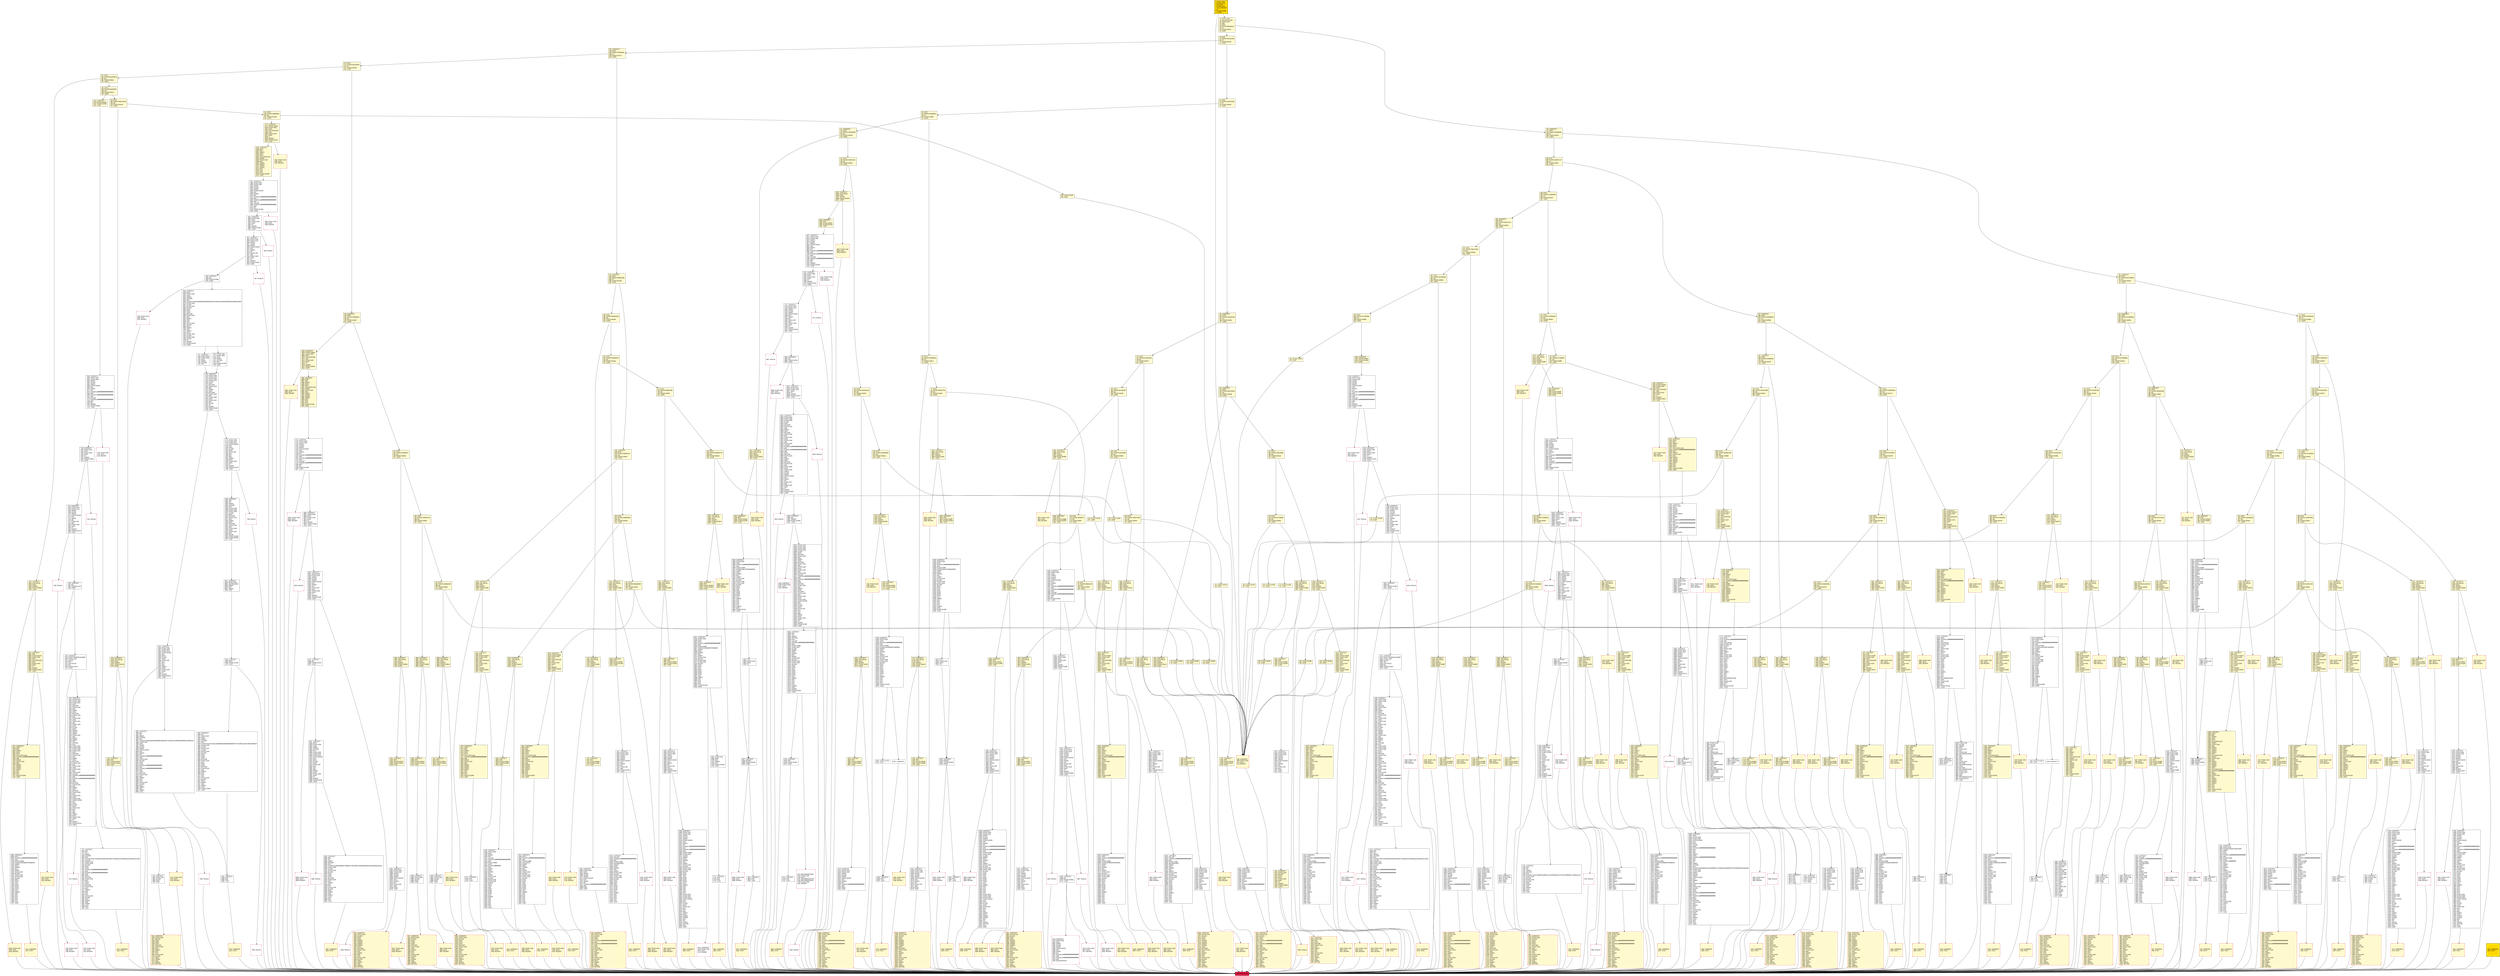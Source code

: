 digraph G {
bgcolor=transparent rankdir=UD;
node [shape=box style=filled color=black fillcolor=white fontname=arial fontcolor=black];
107 [label="107: PUSH2 0x038c\l110: JUMP\l" fillcolor=lemonchiffon ];
859 [label="859: DUP1\l860: PUSH4 0x24ebdd34\l865: EQ\l866: PUSH2 0x047b\l869: JUMPI\l" fillcolor=lemonchiffon ];
8670 [label="8670: JUMPDEST\l8671: PUSH1 0x03\l8673: PUSH1 0x00\l8675: SWAP1\l8676: SLOAD\l8677: SWAP1\l8678: PUSH2 0x0100\l8681: EXP\l8682: SWAP1\l8683: DIV\l8684: PUSH20 0xffffffffffffffffffffffffffffffffffffffff\l8705: AND\l8706: PUSH20 0xffffffffffffffffffffffffffffffffffffffff\l8727: AND\l8728: CALLER\l8729: PUSH20 0xffffffffffffffffffffffffffffffffffffffff\l8750: AND\l8751: EQ\l8752: ISZERO\l8753: PUSH2 0x2239\l8756: JUMPI\l" ];
1744 [label="1744: JUMPDEST\l1745: PUSH2 0x0712\l1748: PUSH1 0x04\l1750: DUP1\l1751: CALLDATASIZE\l1752: SUB\l1753: PUSH1 0x20\l1755: DUP2\l1756: LT\l1757: ISZERO\l1758: PUSH2 0x06e6\l1761: JUMPI\l" fillcolor=lemonchiffon ];
5133 [label="5133: JUMPDEST\l5134: PUSH1 0x03\l5136: PUSH1 0x00\l5138: SWAP1\l5139: SLOAD\l5140: SWAP1\l5141: PUSH2 0x0100\l5144: EXP\l5145: SWAP1\l5146: DIV\l5147: PUSH20 0xffffffffffffffffffffffffffffffffffffffff\l5168: AND\l5169: PUSH20 0xffffffffffffffffffffffffffffffffffffffff\l5190: AND\l5191: CALLER\l5192: PUSH20 0xffffffffffffffffffffffffffffffffffffffff\l5213: AND\l5214: EQ\l5215: ISZERO\l5216: PUSH2 0x1468\l5219: JUMPI\l" ];
1080 [label="1080: JUMPDEST\l1081: DUP2\l1082: ADD\l1083: SWAP1\l1084: DUP1\l1085: DUP1\l1086: CALLDATALOAD\l1087: SWAP1\l1088: PUSH1 0x20\l1090: ADD\l1091: SWAP1\l1092: SWAP3\l1093: SWAP2\l1094: SWAP1\l1095: POP\l1096: POP\l1097: POP\l1098: PUSH2 0x1002\l1101: JUMP\l" fillcolor=lemonchiffon ];
3891 [label="3891: JUMPDEST\l3892: PUSH1 0x40\l3894: MLOAD\l3895: DUP1\l3896: DUP3\l3897: ISZERO\l3898: ISZERO\l3899: ISZERO\l3900: ISZERO\l3901: DUP2\l3902: MSTORE\l3903: PUSH1 0x20\l3905: ADD\l3906: SWAP2\l3907: POP\l3908: POP\l3909: PUSH1 0x40\l3911: MLOAD\l3912: DUP1\l3913: SWAP2\l3914: SUB\l3915: SWAP1\l3916: RETURN\l" fillcolor=lemonchiffon shape=Msquare color=crimson ];
3777 [label="3777: JUMPDEST\l3778: CALLVALUE\l3779: DUP1\l3780: ISZERO\l3781: PUSH2 0x0ecd\l3784: JUMPI\l" fillcolor=lemonchiffon ];
1969 [label="1969: PUSH1 0x00\l1971: DUP1\l1972: REVERT\l" fillcolor=lemonchiffon shape=Msquare color=crimson ];
8367 [label="8367: INVALID\l" shape=Msquare color=crimson ];
944 [label="944: PUSH1 0x00\l946: DUP1\l947: REVERT\l" fillcolor=lemonchiffon shape=Msquare color=crimson ];
2446 [label="2446: JUMPDEST\l2447: STOP\l" fillcolor=lemonchiffon shape=Msquare color=crimson ];
4026 [label="4026: PUSH1 0x00\l4028: DUP1\l4029: REVERT\l" shape=Msquare color=crimson ];
2460 [label="2460: JUMPDEST\l2461: POP\l2462: PUSH2 0x09a5\l2465: PUSH2 0x1832\l2468: JUMP\l" fillcolor=lemonchiffon ];
3007 [label="3007: PUSH1 0x00\l3009: DUP1\l3010: REVERT\l" fillcolor=lemonchiffon shape=Msquare color=crimson ];
5448 [label="5448: JUMPDEST\l5449: MUL\l5450: OR\l5451: SWAP1\l5452: SSTORE\l5453: POP\l5454: PUSH32 0x9e17ef180bea2554f5c3fb7836e27cfee9ed413e79550adced153652e3141843\l5487: CALLER\l5488: PUSH1 0x00\l5490: PUSH1 0x40\l5492: MLOAD\l5493: DUP1\l5494: DUP4\l5495: PUSH20 0xffffffffffffffffffffffffffffffffffffffff\l5516: AND\l5517: PUSH20 0xffffffffffffffffffffffffffffffffffffffff\l5538: AND\l5539: DUP2\l5540: MSTORE\l5541: PUSH1 0x20\l5543: ADD\l5544: DUP3\l5545: DUP2\l5546: MSTORE\l5547: PUSH1 0x20\l5549: ADD\l5550: SWAP3\l5551: POP\l5552: POP\l5553: POP\l5554: PUSH1 0x40\l5556: MLOAD\l5557: DUP1\l5558: SWAP2\l5559: SUB\l5560: SWAP1\l5561: LOG1\l5562: POP\l5563: JUMP\l" ];
7163 [label="7163: JUMPDEST\l7164: PUSH1 0x03\l7166: PUSH1 0x14\l7168: SWAP1\l7169: SLOAD\l7170: SWAP1\l7171: PUSH2 0x0100\l7174: EXP\l7175: SWAP1\l7176: DIV\l7177: PUSH1 0xff\l7179: AND\l7180: PUSH1 0x05\l7182: DUP2\l7183: GT\l7184: ISZERO\l7185: PUSH2 0x1c16\l7188: JUMPI\l" ];
2299 [label="2299: JUMPDEST\l2300: PUSH2 0x093d\l2303: PUSH1 0x04\l2305: DUP1\l2306: CALLDATASIZE\l2307: SUB\l2308: PUSH1 0x20\l2310: DUP2\l2311: LT\l2312: ISZERO\l2313: PUSH2 0x0911\l2316: JUMPI\l" fillcolor=lemonchiffon ];
690 [label="690: DUP1\l691: PUSH4 0x550c16d4\l696: EQ\l697: PUSH2 0x06d0\l700: JUMPI\l" fillcolor=lemonchiffon ];
499 [label="499: DUP1\l500: PUSH4 0x786b844b\l505: GT\l506: PUSH2 0x022e\l509: JUMPI\l" fillcolor=lemonchiffon ];
8340 [label="8340: INVALID\l" shape=Msquare color=crimson ];
1464 [label="1464: JUMPDEST\l1465: STOP\l" fillcolor=lemonchiffon shape=Msquare color=crimson ];
3515 [label="3515: JUMPDEST\l3516: STOP\l" fillcolor=lemonchiffon shape=Msquare fillcolor=gold ];
5264 [label="5264: INVALID\l" shape=Msquare color=crimson ];
6235 [label="6235: JUMPDEST\l6236: PUSH1 0x00\l6238: DUP1\l6239: SWAP1\l6240: POP\l6241: CALLER\l6242: PUSH20 0xffffffffffffffffffffffffffffffffffffffff\l6263: AND\l6264: PUSH2 0x08fc\l6267: DUP3\l6268: PUSH8 0xffffffffffffffff\l6277: AND\l6278: SWAP1\l6279: DUP2\l6280: ISZERO\l6281: MUL\l6282: SWAP1\l6283: PUSH1 0x40\l6285: MLOAD\l6286: PUSH1 0x00\l6288: PUSH1 0x40\l6290: MLOAD\l6291: DUP1\l6292: DUP4\l6293: SUB\l6294: DUP2\l6295: DUP6\l6296: DUP9\l6297: DUP9\l6298: CALL\l6299: SWAP4\l6300: POP\l6301: POP\l6302: POP\l6303: POP\l6304: POP\l6305: POP\l6306: JUMP\l" ];
412 [label="412: DUP1\l413: PUSH4 0x994c3bfd\l418: EQ\l419: PUSH2 0x0b01\l422: JUMPI\l" fillcolor=lemonchiffon ];
30 [label="30: DUP1\l31: PUSH4 0xbc41ab32\l36: GT\l37: PUSH2 0x0102\l40: JUMPI\l" fillcolor=lemonchiffon ];
2964 [label="2964: PUSH1 0x00\l2966: DUP1\l2967: REVERT\l" fillcolor=lemonchiffon shape=Msquare color=crimson ];
5704 [label="5704: JUMPDEST\l5705: PUSH1 0x03\l5707: DUP1\l5708: PUSH1 0x14\l5710: PUSH2 0x0100\l5713: EXP\l5714: DUP2\l5715: SLOAD\l5716: DUP2\l5717: PUSH1 0xff\l5719: MUL\l5720: NOT\l5721: AND\l5722: SWAP1\l5723: DUP4\l5724: PUSH1 0x05\l5726: DUP2\l5727: GT\l5728: ISZERO\l5729: PUSH2 0x1666\l5732: JUMPI\l" ];
6707 [label="6707: JUMPDEST\l6708: PUSH1 0x00\l6710: DUP1\l6711: REVERT\l" shape=Msquare color=crimson ];
921 [label="921: PUSH1 0x00\l923: DUP1\l924: REVERT\l" fillcolor=lemonchiffon shape=Msquare color=crimson ];
971 [label="971: JUMPDEST\l972: POP\l973: PUSH2 0x03d4\l976: PUSH2 0x0ff6\l979: JUMP\l" fillcolor=lemonchiffon ];
3998 [label="3998: PUSH1 0x00\l4000: DUP1\l4001: REVERT\l" shape=Msquare color=crimson ];
2852 [label="2852: JUMPDEST\l2853: POP\l2854: PUSH2 0x0b2d\l2857: PUSH2 0x19e3\l2860: JUMP\l" fillcolor=lemonchiffon ];
7955 [label="7955: JUMPDEST\l7956: MUL\l7957: OR\l7958: SWAP1\l7959: SSTORE\l7960: POP\l7961: PUSH32 0x2bf1feda0062dbf8b9631889ca35774ee61fa71a095e6af4939b2b15836101fd\l7994: PUSH1 0x02\l7996: DUP1\l7997: SWAP1\l7998: SLOAD\l7999: SWAP1\l8000: PUSH2 0x0100\l8003: EXP\l8004: SWAP1\l8005: DIV\l8006: PUSH20 0xffffffffffffffffffffffffffffffffffffffff\l8027: AND\l8028: PUSH1 0x40\l8030: MLOAD\l8031: DUP1\l8032: DUP3\l8033: PUSH20 0xffffffffffffffffffffffffffffffffffffffff\l8054: AND\l8055: PUSH20 0xffffffffffffffffffffffffffffffffffffffff\l8076: AND\l8077: DUP2\l8078: MSTORE\l8079: PUSH1 0x20\l8081: ADD\l8082: SWAP2\l8083: POP\l8084: POP\l8085: PUSH1 0x40\l8087: MLOAD\l8088: DUP1\l8089: SWAP2\l8090: SUB\l8091: SWAP1\l8092: LOG1\l" ];
4030 [label="4030: JUMPDEST\l4031: CALLER\l4032: PUSH20 0xffffffffffffffffffffffffffffffffffffffff\l4053: AND\l4054: PUSH2 0x08fc\l4057: SELFBALANCE\l4058: SWAP1\l4059: DUP2\l4060: ISZERO\l4061: MUL\l4062: SWAP1\l4063: PUSH1 0x40\l4065: MLOAD\l4066: PUSH1 0x00\l4068: PUSH1 0x40\l4070: MLOAD\l4071: DUP1\l4072: DUP4\l4073: SUB\l4074: DUP2\l4075: DUP6\l4076: DUP9\l4077: DUP9\l4078: CALL\l4079: SWAP4\l4080: POP\l4081: POP\l4082: POP\l4083: POP\l4084: POP\l4085: JUMP\l" ];
7145 [label="7145: PUSH1 0x00\l7147: DUP1\l7148: REVERT\l" shape=Msquare color=crimson ];
7845 [label="7845: JUMPDEST\l7846: DIV\l7847: PUSH1 0x07\l7849: DUP2\l7850: SWAP1\l7851: SSTORE\l7852: POP\l7853: PUSH32 0x1b1d7a3cceea9800960558bd09958580587d77822d91ea16a5748dc5299fa30f\l7886: PUSH1 0x08\l7888: SLOAD\l7889: PUSH1 0x07\l7891: SLOAD\l7892: PUSH1 0x40\l7894: MLOAD\l7895: DUP1\l7896: DUP4\l7897: DUP2\l7898: MSTORE\l7899: PUSH1 0x20\l7901: ADD\l7902: DUP3\l7903: DUP2\l7904: MSTORE\l7905: PUSH1 0x20\l7907: ADD\l7908: SWAP3\l7909: POP\l7910: POP\l7911: POP\l7912: PUSH1 0x40\l7914: MLOAD\l7915: DUP1\l7916: SWAP2\l7917: SUB\l7918: SWAP1\l7919: LOG1\l7920: PUSH2 0x1f9d\l7923: JUMP\l" ];
3050 [label="3050: PUSH1 0x00\l3052: DUP1\l3053: REVERT\l" fillcolor=lemonchiffon shape=Msquare color=crimson ];
2930 [label="2930: JUMPDEST\l2931: PUSH1 0x40\l2933: MLOAD\l2934: DUP1\l2935: DUP3\l2936: ISZERO\l2937: ISZERO\l2938: ISZERO\l2939: ISZERO\l2940: DUP2\l2941: MSTORE\l2942: PUSH1 0x20\l2944: ADD\l2945: SWAP2\l2946: POP\l2947: POP\l2948: PUSH1 0x40\l2950: MLOAD\l2951: DUP1\l2952: SWAP2\l2953: SUB\l2954: SWAP1\l2955: RETURN\l" fillcolor=lemonchiffon shape=Msquare color=crimson ];
1010 [label="1010: PUSH1 0x00\l1012: DUP1\l1013: REVERT\l" fillcolor=lemonchiffon shape=Msquare color=crimson ];
401 [label="401: DUP1\l402: PUSH4 0x93459192\l407: EQ\l408: PUSH2 0x0aea\l411: JUMPI\l" fillcolor=lemonchiffon ];
641 [label="641: DUP1\l642: PUSH4 0x58dbb19c\l647: EQ\l648: PUSH2 0x07a9\l651: JUMPI\l" fillcolor=lemonchiffon ];
145 [label="145: DUP1\l146: PUSH4 0xeb46deb8\l151: EQ\l152: PUSH2 0x0eaa\l155: JUMPI\l" fillcolor=lemonchiffon ];
450 [label="450: DUP1\l451: PUSH4 0x86d0a009\l456: EQ\l457: PUSH2 0x0a38\l460: JUMPI\l" fillcolor=lemonchiffon ];
5298 [label="5298: JUMPDEST\l5299: PUSH1 0x04\l5301: PUSH1 0x00\l5303: DUP1\l5304: DUP2\l5305: MSTORE\l5306: PUSH1 0x20\l5308: ADD\l5309: SWAP1\l5310: DUP2\l5311: MSTORE\l5312: PUSH1 0x20\l5314: ADD\l5315: PUSH1 0x00\l5317: SHA3\l5318: PUSH1 0x01\l5320: ADD\l5321: PUSH1 0x00\l5323: DUP2\l5324: SLOAD\l5325: DUP1\l5326: SWAP3\l5327: SWAP2\l5328: SWAP1\l5329: PUSH1 0x01\l5331: ADD\l5332: SWAP2\l5333: SWAP1\l5334: POP\l5335: SSTORE\l5336: POP\l5337: PUSH1 0x01\l5339: PUSH1 0x04\l5341: PUSH1 0x00\l5343: DUP1\l5344: DUP2\l5345: MSTORE\l5346: PUSH1 0x20\l5348: ADD\l5349: SWAP1\l5350: DUP2\l5351: MSTORE\l5352: PUSH1 0x20\l5354: ADD\l5355: PUSH1 0x00\l5357: SHA3\l5358: PUSH1 0x00\l5360: ADD\l5361: PUSH1 0x00\l5363: CALLER\l5364: PUSH20 0xffffffffffffffffffffffffffffffffffffffff\l5385: AND\l5386: PUSH20 0xffffffffffffffffffffffffffffffffffffffff\l5407: AND\l5408: DUP2\l5409: MSTORE\l5410: PUSH1 0x20\l5412: ADD\l5413: SWAP1\l5414: DUP2\l5415: MSTORE\l5416: PUSH1 0x20\l5418: ADD\l5419: PUSH1 0x00\l5421: SHA3\l5422: PUSH1 0x00\l5424: PUSH2 0x0100\l5427: EXP\l5428: DUP2\l5429: SLOAD\l5430: DUP2\l5431: PUSH1 0xff\l5433: MUL\l5434: NOT\l5435: AND\l5436: SWAP1\l5437: DUP4\l5438: PUSH1 0x02\l5440: DUP2\l5441: GT\l5442: ISZERO\l5443: PUSH2 0x1548\l5446: JUMPI\l" ];
967 [label="967: PUSH1 0x00\l969: DUP1\l970: REVERT\l" fillcolor=lemonchiffon shape=Msquare color=crimson ];
4098 [label="4098: JUMPDEST\l4099: PUSH1 0x04\l4101: PUSH1 0x20\l4103: MSTORE\l4104: DUP1\l4105: PUSH1 0x00\l4107: MSTORE\l4108: PUSH1 0x40\l4110: PUSH1 0x00\l4112: SHA3\l4113: PUSH1 0x00\l4115: SWAP2\l4116: POP\l4117: SWAP1\l4118: POP\l4119: DUP1\l4120: PUSH1 0x01\l4122: ADD\l4123: SLOAD\l4124: SWAP1\l4125: POP\l4126: DUP2\l4127: JUMP\l" ];
281 [label="281: DUP1\l282: PUSH4 0xacd2552d\l287: EQ\l288: PUSH2 0x0be2\l291: JUMPI\l" fillcolor=lemonchiffon ];
1992 [label="1992: PUSH1 0x00\l1994: DUP1\l1995: REVERT\l" fillcolor=lemonchiffon shape=Msquare color=crimson ];
5889 [label="5889: JUMPDEST\l5890: PUSH1 0x03\l5892: PUSH1 0x14\l5894: SWAP1\l5895: SLOAD\l5896: SWAP1\l5897: PUSH2 0x0100\l5900: EXP\l5901: SWAP1\l5902: DIV\l5903: PUSH1 0xff\l5905: AND\l5906: PUSH1 0x05\l5908: DUP2\l5909: GT\l5910: ISZERO\l5911: PUSH2 0x171c\l5914: JUMPI\l" ];
1915 [label="1915: JUMPDEST\l1916: DUP2\l1917: ADD\l1918: SWAP1\l1919: DUP1\l1920: DUP1\l1921: CALLDATALOAD\l1922: PUSH20 0xffffffffffffffffffffffffffffffffffffffff\l1943: AND\l1944: SWAP1\l1945: PUSH1 0x20\l1947: ADD\l1948: SWAP1\l1949: SWAP3\l1950: SWAP2\l1951: SWAP1\l1952: POP\l1953: POP\l1954: POP\l1955: PUSH2 0x1377\l1958: JUMP\l" fillcolor=lemonchiffon ];
7374 [label="7374: INVALID\l" shape=Msquare color=crimson ];
111 [label="111: JUMPDEST\l112: DUP1\l113: PUSH4 0xd43404dd\l118: EQ\l119: PUSH2 0x0e25\l122: JUMPI\l" fillcolor=lemonchiffon ];
6712 [label="6712: JUMPDEST\l6713: POP\l6714: POP\l6715: JUMP\l" ];
2794 [label="2794: JUMPDEST\l2795: CALLVALUE\l2796: DUP1\l2797: ISZERO\l2798: PUSH2 0x0af6\l2801: JUMPI\l" fillcolor=lemonchiffon ];
558 [label="558: JUMPDEST\l559: DUP1\l560: PUSH4 0x65372147\l565: EQ\l566: PUSH2 0x0829\l569: JUMPI\l" fillcolor=lemonchiffon ];
3344 [label="3344: JUMPDEST\l3345: DUP2\l3346: ADD\l3347: SWAP1\l3348: DUP1\l3349: DUP1\l3350: CALLDATALOAD\l3351: PUSH20 0xffffffffffffffffffffffffffffffffffffffff\l3372: AND\l3373: SWAP1\l3374: PUSH1 0x20\l3376: ADD\l3377: SWAP1\l3378: SWAP3\l3379: SWAP2\l3380: SWAP1\l3381: POP\l3382: POP\l3383: POP\l3384: PUSH2 0x1fc7\l3387: JUMP\l" fillcolor=lemonchiffon ];
4092 [label="4092: JUMPDEST\l4093: PUSH1 0x09\l4095: SLOAD\l4096: DUP2\l4097: JUMP\l" ];
2848 [label="2848: PUSH1 0x00\l2850: DUP1\l2851: REVERT\l" fillcolor=lemonchiffon shape=Msquare color=crimson ];
5922 [label="5922: PUSH1 0x00\l5924: DUP1\l5925: REVERT\l" shape=Msquare color=crimson ];
5238 [label="5238: JUMPDEST\l5239: PUSH1 0x03\l5241: PUSH1 0x14\l5243: SWAP1\l5244: SLOAD\l5245: SWAP1\l5246: PUSH2 0x0100\l5249: EXP\l5250: SWAP1\l5251: DIV\l5252: PUSH1 0xff\l5254: AND\l5255: PUSH1 0x05\l5257: DUP2\l5258: GT\l5259: ISZERO\l5260: PUSH2 0x1491\l5263: JUMPI\l" ];
5734 [label="5734: JUMPDEST\l5735: MUL\l5736: OR\l5737: SWAP1\l5738: SSTORE\l5739: POP\l5740: PUSH32 0x110c2c58fa523adf6e04cc3a248340fa015271e972e26ff8e8dcc7a308ba1a3d\l5773: PUSH1 0x40\l5775: MLOAD\l5776: PUSH1 0x40\l5778: MLOAD\l5779: DUP1\l5780: SWAP2\l5781: SUB\l5782: SWAP1\l5783: LOG1\l5784: POP\l5785: JUMP\l" ];
1830 [label="1830: PUSH1 0x00\l1832: DUP1\l1833: REVERT\l" fillcolor=lemonchiffon shape=Msquare color=crimson ];
9184 [label="9184: JUMPDEST\l9185: PUSH1 0x00\l9187: DUP1\l9188: PUSH20 0xffffffffffffffffffffffffffffffffffffffff\l9209: AND\l9210: PUSH2 0x08fc\l9213: PUSH9 0x0246ddf97976680000\l9223: SWAP1\l9224: DUP2\l9225: ISZERO\l9226: MUL\l9227: SWAP1\l9228: PUSH1 0x40\l9230: MLOAD\l9231: PUSH1 0x00\l9233: PUSH1 0x40\l9235: MLOAD\l9236: DUP1\l9237: DUP4\l9238: SUB\l9239: DUP2\l9240: DUP6\l9241: DUP9\l9242: DUP9\l9243: CALL\l9244: SWAP4\l9245: POP\l9246: POP\l9247: POP\l9248: POP\l9249: PUSH2 0x2429\l9252: JUMPI\l" ];
3878 [label="3878: PUSH1 0x00\l3880: DUP1\l3881: REVERT\l" fillcolor=lemonchiffon shape=Msquare color=crimson ];
4566 [label="4566: JUMPDEST\l4567: DUP1\l4568: PUSH20 0xffffffffffffffffffffffffffffffffffffffff\l4589: AND\l4590: PUSH2 0x08fc\l4593: CALLVALUE\l4594: SWAP1\l4595: DUP2\l4596: ISZERO\l4597: MUL\l4598: SWAP1\l4599: PUSH1 0x40\l4601: MLOAD\l4602: PUSH1 0x00\l4604: PUSH1 0x40\l4606: MLOAD\l4607: DUP1\l4608: DUP4\l4609: SUB\l4610: DUP2\l4611: DUP6\l4612: DUP9\l4613: DUP9\l4614: CALL\l4615: SWAP4\l4616: POP\l4617: POP\l4618: POP\l4619: POP\l4620: POP\l4621: POP\l4622: JUMP\l" ];
183 [label="183: DUP1\l184: PUSH4 0xcc4bedfd\l189: EQ\l190: PUSH2 0x0da6\l193: JUMPI\l" fillcolor=lemonchiffon ];
254 [label="254: PUSH2 0x038c\l257: JUMP\l" fillcolor=lemonchiffon ];
6847 [label="6847: JUMPDEST\l6848: EQ\l6849: PUSH2 0x1ac9\l6852: JUMPI\l" ];
7628 [label="7628: JUMPDEST\l7629: EQ\l7630: PUSH2 0x1dd6\l7633: JUMPI\l" ];
2132 [label="2132: JUMPDEST\l2133: CALLVALUE\l2134: DUP1\l2135: ISZERO\l2136: PUSH2 0x0860\l2139: JUMPI\l" fillcolor=lemonchiffon ];
7149 [label="7149: JUMPDEST\l7150: PUSH1 0x02\l7152: DUP1\l7153: PUSH1 0x05\l7155: DUP2\l7156: GT\l7157: ISZERO\l7158: PUSH2 0x1bfb\l7161: JUMPI\l" ];
3836 [label="3836: JUMPDEST\l3837: POP\l3838: PUSH2 0x0f05\l3841: PUSH2 0x2440\l3844: JUMP\l" fillcolor=lemonchiffon ];
270 [label="270: DUP1\l271: PUSH4 0xacd2552d\l276: GT\l277: PUSH2 0x0149\l280: JUMPI\l" fillcolor=lemonchiffon ];
679 [label="679: DUP1\l680: PUSH4 0x491c5680\l685: EQ\l686: PUSH2 0x06a5\l689: JUMPI\l" fillcolor=lemonchiffon ];
5786 [label="5786: JUMPDEST\l5787: PUSH1 0x02\l5789: DUP1\l5790: SWAP1\l5791: SLOAD\l5792: SWAP1\l5793: PUSH2 0x0100\l5796: EXP\l5797: SWAP1\l5798: DIV\l5799: PUSH20 0xffffffffffffffffffffffffffffffffffffffff\l5820: AND\l5821: PUSH20 0xffffffffffffffffffffffffffffffffffffffff\l5842: AND\l5843: CALLER\l5844: PUSH20 0xffffffffffffffffffffffffffffffffffffffff\l5865: AND\l5866: EQ\l5867: PUSH2 0x16f3\l5870: JUMPI\l" ];
2825 [label="2825: PUSH1 0x00\l2827: DUP1\l2828: REVERT\l" fillcolor=lemonchiffon shape=Msquare color=crimson ];
3388 [label="3388: JUMPDEST\l3389: STOP\l" fillcolor=lemonchiffon shape=Msquare color=crimson ];
2365 [label="2365: JUMPDEST\l2366: STOP\l" fillcolor=lemonchiffon shape=Msquare color=crimson ];
7189 [label="7189: INVALID\l" shape=Msquare color=crimson ];
1136 [label="1136: JUMPDEST\l1137: POP\l1138: PUSH2 0x0479\l1141: PUSH2 0x1020\l1144: JUMP\l" fillcolor=lemonchiffon ];
2321 [label="2321: JUMPDEST\l2322: DUP2\l2323: ADD\l2324: SWAP1\l2325: DUP1\l2326: DUP1\l2327: CALLDATALOAD\l2328: PUSH20 0xffffffffffffffffffffffffffffffffffffffff\l2349: AND\l2350: SWAP1\l2351: PUSH1 0x20\l2353: ADD\l2354: SWAP1\l2355: SWAP3\l2356: SWAP2\l2357: SWAP1\l2358: POP\l2359: POP\l2360: POP\l2361: PUSH2 0x169a\l2364: JUMP\l" fillcolor=lemonchiffon ];
1553 [label="1553: JUMPDEST\l1554: CALLVALUE\l1555: DUP1\l1556: ISZERO\l1557: PUSH2 0x061d\l1560: JUMPI\l" fillcolor=lemonchiffon ];
3855 [label="3855: PUSH1 0x00\l3857: DUP1\l3858: REVERT\l" fillcolor=lemonchiffon shape=Msquare color=crimson ];
826 [label="826: DUP1\l827: PUSH4 0x1d0806ae\l832: EQ\l833: PUSH2 0x03ea\l836: JUMPI\l" fillcolor=lemonchiffon ];
216 [label="216: PUSH2 0x038c\l219: JUMP\l" fillcolor=lemonchiffon ];
8097 [label="8097: JUMPDEST\l8098: PUSH1 0x0f\l8100: PUSH1 0x01\l8102: SWAP1\l8103: SLOAD\l8104: SWAP1\l8105: PUSH2 0x0100\l8108: EXP\l8109: SWAP1\l8110: DIV\l8111: PUSH20 0xffffffffffffffffffffffffffffffffffffffff\l8132: AND\l8133: DUP2\l8134: JUMP\l" ];
8761 [label="8761: JUMPDEST\l8762: PUSH1 0x04\l8764: DUP1\l8765: PUSH1 0x05\l8767: DUP2\l8768: GT\l8769: ISZERO\l8770: PUSH2 0x2247\l8773: JUMPI\l" ];
739 [label="739: DUP1\l740: PUSH4 0x3e153b71\l745: EQ\l746: PUSH2 0x0576\l749: JUMPI\l" fillcolor=lemonchiffon ];
2402 [label="2402: JUMPDEST\l2403: DUP2\l2404: ADD\l2405: SWAP1\l2406: DUP1\l2407: DUP1\l2408: CALLDATALOAD\l2409: PUSH20 0xffffffffffffffffffffffffffffffffffffffff\l2430: AND\l2431: SWAP1\l2432: PUSH1 0x20\l2434: ADD\l2435: SWAP1\l2436: SWAP3\l2437: SWAP2\l2438: SWAP1\l2439: POP\l2440: POP\l2441: POP\l2442: PUSH2 0x17f0\l2445: JUMP\l" fillcolor=lemonchiffon ];
1295 [label="1295: JUMPDEST\l1296: PUSH1 0x40\l1298: MLOAD\l1299: DUP1\l1300: DUP3\l1301: DUP2\l1302: MSTORE\l1303: PUSH1 0x20\l1305: ADD\l1306: SWAP2\l1307: POP\l1308: POP\l1309: PUSH1 0x40\l1311: MLOAD\l1312: DUP1\l1313: SWAP2\l1314: SUB\l1315: SWAP1\l1316: RETURN\l" fillcolor=lemonchiffon shape=Msquare color=crimson ];
925 [label="925: JUMPDEST\l926: POP\l927: PUSH2 0x03a6\l930: PUSH2 0x0f4d\l933: JUMP\l" fillcolor=lemonchiffon ];
1888 [label="1888: PUSH1 0x00\l1890: DUP1\l1891: REVERT\l" fillcolor=lemonchiffon shape=Msquare color=crimson ];
2917 [label="2917: PUSH1 0x00\l2919: DUP1\l2920: REVERT\l" fillcolor=lemonchiffon shape=Msquare color=crimson ];
6820 [label="6820: JUMPDEST\l6821: PUSH1 0x03\l6823: PUSH1 0x14\l6825: SWAP1\l6826: SLOAD\l6827: SWAP1\l6828: PUSH2 0x0100\l6831: EXP\l6832: SWAP1\l6833: DIV\l6834: PUSH1 0xff\l6836: AND\l6837: PUSH1 0x05\l6839: DUP2\l6840: GT\l6841: ISZERO\l6842: PUSH2 0x1abf\l6845: JUMPI\l" ];
2921 [label="2921: JUMPDEST\l2922: POP\l2923: PUSH2 0x0b72\l2926: PUSH2 0x1b31\l2929: JUMP\l" fillcolor=lemonchiffon ];
5237 [label="5237: INVALID\l" shape=Msquare color=crimson ];
7190 [label="7190: JUMPDEST\l7191: EQ\l7192: PUSH2 0x1c20\l7195: JUMPI\l" ];
7727 [label="7727: JUMPDEST\l7728: PUSH1 0x00\l7730: PUSH1 0x08\l7732: DUP2\l7733: SWAP1\l7734: SSTORE\l7735: POP\l" ];
1263 [label="1263: JUMPDEST\l1264: POP\l1265: PUSH2 0x04f8\l1268: PUSH2 0x113e\l1271: JUMP\l" fillcolor=lemonchiffon ];
476 [label="476: JUMPDEST\l477: DUP1\l478: PUSH4 0x45bf84a8\l483: GT\l484: PUSH2 0x02c1\l487: JUMPI\l" fillcolor=lemonchiffon ];
1911 [label="1911: PUSH1 0x00\l1913: DUP1\l1914: REVERT\l" fillcolor=lemonchiffon shape=Msquare color=crimson ];
9531 [label="9531: JUMPDEST\l9532: PUSH1 0x00\l9534: SELFBALANCE\l9535: SWAP1\l9536: POP\l9537: SWAP1\l9538: JUMP\l" ];
1014 [label="1014: JUMPDEST\l1015: POP\l1016: PUSH2 0x03ff\l1019: PUSH2 0x0ffc\l1022: JUMP\l" fillcolor=lemonchiffon ];
3847 [label="3847: JUMPDEST\l3848: CALLVALUE\l3849: DUP1\l3850: ISZERO\l3851: PUSH2 0x0f13\l3854: JUMPI\l" fillcolor=lemonchiffon ];
1045 [label="1045: JUMPDEST\l1046: CALLVALUE\l1047: DUP1\l1048: ISZERO\l1049: PUSH2 0x0421\l1052: JUMPI\l" fillcolor=lemonchiffon ];
1396 [label="1396: JUMPDEST\l1397: STOP\l" fillcolor=lemonchiffon shape=Msquare color=crimson ];
2881 [label="2881: PUSH1 0x00\l2883: DUP1\l2884: REVERT\l" fillcolor=lemonchiffon shape=Msquare color=crimson ];
1420 [label="1420: JUMPDEST\l1421: DUP2\l1422: ADD\l1423: SWAP1\l1424: DUP1\l1425: DUP1\l1426: CALLDATALOAD\l1427: PUSH20 0xffffffffffffffffffffffffffffffffffffffff\l1448: AND\l1449: SWAP1\l1450: PUSH1 0x20\l1452: ADD\l1453: SWAP1\l1454: SWAP3\l1455: SWAP2\l1456: SWAP1\l1457: POP\l1458: POP\l1459: POP\l1460: PUSH2 0x11d6\l1463: JUMP\l" fillcolor=lemonchiffon ];
7638 [label="7638: JUMPDEST\l7639: DUP2\l7640: PUSH1 0x0a\l7642: DUP2\l7643: SWAP1\l7644: SSTORE\l7645: POP\l7646: PUSH32 0x3ea19e46f588dc0b629b3a3632a1f13bdb12dc06e2f4bf3006f2325694ee3859\l7679: PUSH1 0x0a\l7681: SLOAD\l7682: PUSH1 0x40\l7684: MLOAD\l7685: DUP1\l7686: DUP3\l7687: DUP2\l7688: MSTORE\l7689: PUSH1 0x20\l7691: ADD\l7692: SWAP2\l7693: POP\l7694: POP\l7695: PUSH1 0x40\l7697: MLOAD\l7698: DUP1\l7699: SWAP2\l7700: SUB\l7701: SWAP1\l7702: LOG1\l7703: PUSH1 0x09\l7705: SLOAD\l7706: PUSH1 0x0a\l7708: SLOAD\l7709: GT\l7710: ISZERO\l7711: PUSH2 0x1e2f\l7714: JUMPI\l" ];
4269 [label="4269: JUMPDEST\l4270: PUSH1 0x0b\l4272: PUSH1 0x00\l4274: SWAP1\l4275: SLOAD\l4276: SWAP1\l4277: PUSH2 0x0100\l4280: EXP\l4281: SWAP1\l4282: DIV\l4283: PUSH1 0xff\l4285: AND\l4286: ISZERO\l4287: PUSH2 0x10c7\l4290: JUMPI\l" ];
3882 [label="3882: JUMPDEST\l3883: POP\l3884: PUSH2 0x0f33\l3887: PUSH2 0x2529\l3890: JUMP\l" fillcolor=lemonchiffon ];
9253 [label="9253: PUSH2 0x242a\l9256: JUMP\l" ];
1666 [label="1666: JUMPDEST\l1667: POP\l1668: PUSH2 0x068b\l1671: PUSH2 0x128c\l1674: JUMP\l" fillcolor=lemonchiffon ];
2719 [label="2719: JUMPDEST\l2720: POP\l2721: PUSH2 0x0aa8\l2724: PUSH2 0x18dc\l2727: JUMP\l" fillcolor=lemonchiffon ];
4563 [label="4563: JUMPDEST\l4564: POP\l4565: JUMP\l" ];
156 [label="156: PUSH2 0x038c\l159: JUMP\l" fillcolor=lemonchiffon ];
194 [label="194: DUP1\l195: PUSH4 0xcf43199b\l200: EQ\l201: PUSH2 0x0dbd\l204: JUMPI\l" fillcolor=lemonchiffon ];
8667 [label="8667: JUMPDEST\l8668: POP\l8669: JUMP\l" ];
41 [label="41: DUP1\l42: PUSH4 0xd43404dd\l47: GT\l48: PUSH2 0x00a0\l51: JUMPI\l" fillcolor=lemonchiffon ];
1478 [label="1478: JUMPDEST\l1479: POP\l1480: PUSH2 0x05cf\l1483: PUSH2 0x120f\l1486: JUMP\l" fillcolor=lemonchiffon ];
750 [label="750: DUP1\l751: PUSH4 0x4136a5d0\l756: EQ\l757: PUSH2 0x05ba\l760: JUMPI\l" fillcolor=lemonchiffon ];
3220 [label="3220: JUMPDEST\l3221: STOP\l" fillcolor=lemonchiffon shape=Msquare color=crimson ];
848 [label="848: DUP1\l849: PUSH4 0x216ea3a2\l854: EQ\l855: PUSH2 0x0464\l858: JUMPI\l" fillcolor=lemonchiffon ];
4204 [label="4204: JUMPDEST\l4205: DUP1\l4206: PUSH20 0xffffffffffffffffffffffffffffffffffffffff\l4227: AND\l4228: PUSH2 0x08fc\l4231: PUSH8 0x4563918244f40000\l4240: SWAP1\l4241: DUP2\l4242: ISZERO\l4243: MUL\l4244: SWAP1\l4245: PUSH1 0x40\l4247: MLOAD\l4248: PUSH1 0x00\l4250: PUSH1 0x40\l4252: MLOAD\l4253: DUP1\l4254: DUP4\l4255: SUB\l4256: DUP2\l4257: DUP6\l4258: DUP9\l4259: DUP9\l4260: CALL\l4261: SWAP4\l4262: POP\l4263: POP\l4264: POP\l4265: POP\l4266: POP\l4267: POP\l4268: JUMP\l" ];
8657 [label="8657: JUMPDEST\l8658: ISZERO\l8659: PUSH2 0x21db\l8662: JUMPI\l" ];
1709 [label="1709: PUSH1 0x00\l1711: DUP1\l1712: REVERT\l" fillcolor=lemonchiffon shape=Msquare color=crimson ];
9258 [label="9258: JUMPDEST\l9259: POP\l9260: JUMP\l" ];
7600 [label="7600: INVALID\l" shape=Msquare color=crimson ];
390 [label="390: DUP1\l391: PUSH4 0x8da5cb5b\l396: EQ\l397: PUSH2 0x0a93\l400: JUMPI\l" fillcolor=lemonchiffon ];
5095 [label="5095: JUMPDEST\l5096: PUSH1 0x00\l5098: PUSH1 0x01\l5100: SWAP1\l5101: SLOAD\l5102: SWAP1\l5103: PUSH2 0x0100\l5106: EXP\l5107: SWAP1\l5108: DIV\l5109: PUSH20 0xffffffffffffffffffffffffffffffffffffffff\l5130: AND\l5131: DUP2\l5132: JUMP\l" ];
3762 [label="3762: PUSH1 0x00\l3764: DUP1\l3765: REVERT\l" fillcolor=lemonchiffon shape=Msquare color=crimson ];
7491 [label="7491: JUMPDEST\l7492: PUSH1 0x01\l7494: SLOAD\l7495: DUP2\l7496: JUMP\l" ];
3529 [label="3529: JUMPDEST\l3530: POP\l3531: PUSH2 0x0e0c\l3534: PUSH1 0x04\l3536: DUP1\l3537: CALLDATASIZE\l3538: SUB\l3539: PUSH1 0x20\l3541: DUP2\l3542: LT\l3543: ISZERO\l3544: PUSH2 0x0de0\l3547: JUMPI\l" fillcolor=lemonchiffon ];
667 [label="667: JUMPDEST\l668: DUP1\l669: PUSH4 0x45bf84a8\l674: EQ\l675: PUSH2 0x0676\l678: JUMPI\l" fillcolor=lemonchiffon ];
3176 [label="3176: JUMPDEST\l3177: PUSH2 0x0c94\l3180: PUSH1 0x04\l3182: DUP1\l3183: CALLDATASIZE\l3184: SUB\l3185: PUSH1 0x20\l3187: DUP2\l3188: LT\l3189: ISZERO\l3190: PUSH2 0x0c7e\l3193: JUMPI\l" fillcolor=lemonchiffon ];
7838 [label="7838: JUMPDEST\l7839: DUP2\l7840: PUSH2 0x1ea5\l7843: JUMPI\l" ];
374 [label="374: PUSH2 0x038c\l377: JUMP\l" fillcolor=lemonchiffon ];
9261 [label="9261: JUMPDEST\l9262: PUSH1 0x02\l9264: PUSH1 0x00\l9266: SWAP1\l9267: SLOAD\l9268: SWAP1\l9269: PUSH2 0x0100\l9272: EXP\l9273: SWAP1\l9274: DIV\l9275: PUSH1 0xff\l9277: AND\l9278: DUP2\l9279: JUMP\l" ];
4878 [label="4878: JUMPDEST\l4879: DUP1\l4880: PUSH20 0xffffffffffffffffffffffffffffffffffffffff\l4901: AND\l4902: CALLVALUE\l4903: PUSH1 0x40\l4905: MLOAD\l4906: DUP1\l4907: PUSH1 0x00\l4909: ADD\l4910: SWAP1\l4911: POP\l4912: PUSH1 0x00\l4914: PUSH1 0x40\l4916: MLOAD\l4917: DUP1\l4918: DUP4\l4919: SUB\l4920: DUP2\l4921: DUP6\l4922: DUP8\l4923: GAS\l4924: CALL\l4925: SWAP3\l4926: POP\l4927: POP\l4928: POP\l4929: RETURNDATASIZE\l4930: DUP1\l4931: PUSH1 0x00\l4933: DUP2\l4934: EQ\l4935: PUSH2 0x136c\l4938: JUMPI\l" ];
341 [label="341: DUP1\l342: PUSH4 0xa3afd701\l347: EQ\l348: PUSH2 0x0b5d\l351: JUMPI\l" fillcolor=lemonchiffon ];
325 [label="325: PUSH2 0x038c\l328: JUMP\l" fillcolor=lemonchiffon ];
592 [label="592: DUP1\l593: PUSH4 0x7782090b\l598: EQ\l599: PUSH2 0x08da\l602: JUMPI\l" fillcolor=lemonchiffon ];
6802 [label="6802: PUSH1 0x00\l6804: DUP1\l6805: REVERT\l" shape=Msquare color=crimson ];
3633 [label="3633: JUMPDEST\l3634: POP\l3635: PUSH2 0x0e3a\l3638: PUSH2 0x2186\l3641: JUMP\l" fillcolor=lemonchiffon ];
7200 [label="7200: JUMPDEST\l7201: PUSH7 0x038d7ea4c68000\l7209: PUSH1 0x06\l7211: SLOAD\l7212: MUL\l7213: CALLVALUE\l7214: EQ\l7215: PUSH2 0x1c37\l7218: JUMPI\l" ];
2715 [label="2715: PUSH1 0x00\l2717: DUP1\l2718: REVERT\l" fillcolor=lemonchiffon shape=Msquare color=crimson ];
3688 [label="3688: JUMPDEST\l3689: PUSH1 0x40\l3691: MLOAD\l3692: DUP1\l3693: DUP3\l3694: PUSH20 0xffffffffffffffffffffffffffffffffffffffff\l3715: AND\l3716: PUSH20 0xffffffffffffffffffffffffffffffffffffffff\l3737: AND\l3738: DUP2\l3739: MSTORE\l3740: PUSH1 0x20\l3742: ADD\l3743: SWAP2\l3744: POP\l3745: POP\l3746: PUSH1 0x40\l3748: MLOAD\l3749: DUP1\l3750: SWAP2\l3751: SUB\l3752: SWAP1\l3753: RETURN\l" fillcolor=lemonchiffon shape=Msquare color=crimson ];
9394 [label="9394: JUMPDEST\l9395: PUSH1 0x0d\l9397: PUSH1 0x01\l9399: SWAP1\l9400: SLOAD\l9401: SWAP1\l9402: PUSH2 0x0100\l9405: EXP\l9406: SWAP1\l9407: DIV\l9408: PUSH20 0xffffffffffffffffffffffffffffffffffffffff\l9429: AND\l9430: PUSH20 0xffffffffffffffffffffffffffffffffffffffff\l9451: AND\l9452: PUSH2 0x08fc\l9455: PUSH1 0x0e\l9457: SLOAD\l9458: SWAP1\l9459: DUP2\l9460: ISZERO\l9461: MUL\l9462: SWAP1\l9463: PUSH1 0x40\l9465: MLOAD\l9466: PUSH1 0x00\l9468: PUSH1 0x40\l9470: MLOAD\l9471: DUP1\l9472: DUP4\l9473: SUB\l9474: DUP2\l9475: DUP6\l9476: DUP9\l9477: DUP9\l9478: CALL\l9479: SWAP4\l9480: POP\l9481: POP\l9482: POP\l9483: POP\l9484: POP\l9485: PUSH1 0x01\l9487: PUSH1 0x0d\l9489: PUSH1 0x00\l9491: PUSH2 0x0100\l9494: EXP\l9495: DUP2\l9496: SLOAD\l9497: DUP2\l9498: PUSH1 0xff\l9500: MUL\l9501: NOT\l9502: AND\l9503: SWAP1\l9504: DUP4\l9505: ISZERO\l9506: ISZERO\l9507: MUL\l9508: OR\l9509: SWAP1\l9510: SSTORE\l9511: POP\l9512: JUMP\l" ];
3427 [label="3427: JUMPDEST\l3428: PUSH1 0xff\l3430: AND\l3431: DUP2\l3432: MSTORE\l3433: PUSH1 0x20\l3435: ADD\l3436: SWAP2\l3437: POP\l3438: POP\l3439: PUSH1 0x40\l3441: MLOAD\l3442: DUP1\l3443: SWAP2\l3444: SUB\l3445: SWAP1\l3446: RETURN\l" fillcolor=lemonchiffon shape=Msquare color=crimson ];
9539 [label="9539: EXIT BLOCK\l" fillcolor=crimson ];
1762 [label="1762: PUSH1 0x00\l1764: DUP1\l1765: REVERT\l" fillcolor=lemonchiffon shape=Msquare color=crimson ];
438 [label="438: JUMPDEST\l439: DUP1\l440: PUSH4 0x85e9aca7\l445: EQ\l446: PUSH2 0x09e7\l449: JUMPI\l" fillcolor=lemonchiffon ];
2448 [label="2448: JUMPDEST\l2449: CALLVALUE\l2450: DUP1\l2451: ISZERO\l2452: PUSH2 0x099c\l2455: JUMPI\l" fillcolor=lemonchiffon ];
329 [label="329: JUMPDEST\l330: DUP1\l331: PUSH4 0x9f4ba0ee\l336: EQ\l337: PUSH2 0x0b2f\l340: JUMPI\l" fillcolor=lemonchiffon ];
1565 [label="1565: JUMPDEST\l1566: POP\l1567: PUSH2 0x0674\l1570: PUSH1 0x04\l1572: DUP1\l1573: CALLDATASIZE\l1574: SUB\l1575: PUSH1 0x60\l1577: DUP2\l1578: LT\l1579: ISZERO\l1580: PUSH2 0x0634\l1583: JUMPI\l" fillcolor=lemonchiffon ];
9132 [label="9132: JUMPDEST\l9133: POP\l9134: PUSH2 0x23b7\l9137: JUMP\l" ];
1701 [label="1701: JUMPDEST\l1702: CALLVALUE\l1703: DUP1\l1704: ISZERO\l1705: PUSH2 0x06b1\l1708: JUMPI\l" fillcolor=lemonchiffon ];
4201 [label="4201: JUMPDEST\l4202: POP\l4203: JUMP\l" ];
5871 [label="5871: PUSH1 0x00\l5873: DUP1\l5874: REVERT\l" shape=Msquare color=crimson ];
1654 [label="1654: JUMPDEST\l1655: CALLVALUE\l1656: DUP1\l1657: ISZERO\l1658: PUSH2 0x0682\l1661: JUMPI\l" fillcolor=lemonchiffon ];
1713 [label="1713: JUMPDEST\l1714: POP\l1715: PUSH2 0x06ba\l1718: PUSH2 0x129f\l1721: JUMP\l" fillcolor=lemonchiffon ];
2802 [label="2802: PUSH1 0x00\l2804: DUP1\l2805: REVERT\l" fillcolor=lemonchiffon shape=Msquare color=crimson ];
96 [label="96: DUP1\l97: PUSH4 0xf8a3a102\l102: EQ\l103: PUSH2 0x0f1e\l106: JUMPI\l" fillcolor=lemonchiffon ];
63 [label="63: DUP1\l64: PUSH4 0xee89bcfc\l69: EQ\l70: PUSH2 0x0ec1\l73: JUMPI\l" fillcolor=lemonchiffon ];
3832 [label="3832: PUSH1 0x00\l3834: DUP1\l3835: REVERT\l" fillcolor=lemonchiffon shape=Msquare color=crimson ];
3402 [label="3402: JUMPDEST\l3403: POP\l3404: PUSH2 0x0d53\l3407: PUSH2 0x2008\l3410: JUMP\l" fillcolor=lemonchiffon ];
1226 [label="1226: JUMPDEST\l1227: STOP\l" fillcolor=lemonchiffon shape=Msquare color=crimson ];
8825 [label="8825: JUMPDEST\l8826: PUSH1 0x04\l8828: PUSH1 0x00\l8830: PUSH1 0x08\l8832: SLOAD\l8833: DUP2\l8834: MSTORE\l8835: PUSH1 0x20\l8837: ADD\l8838: SWAP1\l8839: DUP2\l8840: MSTORE\l8841: PUSH1 0x20\l8843: ADD\l8844: PUSH1 0x00\l8846: SHA3\l8847: PUSH1 0x00\l8849: ADD\l8850: PUSH1 0x00\l8852: CALLER\l8853: PUSH20 0xffffffffffffffffffffffffffffffffffffffff\l8874: AND\l8875: PUSH20 0xffffffffffffffffffffffffffffffffffffffff\l8896: AND\l8897: DUP2\l8898: MSTORE\l8899: PUSH1 0x20\l8901: ADD\l8902: SWAP1\l8903: DUP2\l8904: MSTORE\l8905: PUSH1 0x20\l8907: ADD\l8908: PUSH1 0x00\l8910: SHA3\l8911: PUSH1 0x00\l8913: SWAP1\l8914: SLOAD\l8915: SWAP1\l8916: PUSH2 0x0100\l8919: EXP\l8920: SWAP1\l8921: DIV\l8922: PUSH1 0xff\l8924: AND\l8925: PUSH1 0x02\l8927: DUP2\l8928: GT\l8929: ISZERO\l8930: PUSH2 0x22e7\l8933: JUMPI\l" ];
8200 [label="8200: JUMPDEST\l8201: PUSH1 0x03\l8203: PUSH1 0x14\l8205: SWAP1\l8206: SLOAD\l8207: SWAP1\l8208: PUSH2 0x0100\l8211: EXP\l8212: SWAP1\l8213: DIV\l8214: PUSH1 0xff\l8216: AND\l8217: DUP2\l8218: JUMP\l" ];
6853 [label="6853: PUSH1 0x00\l6855: DUP1\l6856: REVERT\l" shape=Msquare color=crimson ];
2817 [label="2817: JUMPDEST\l2818: CALLVALUE\l2819: DUP1\l2820: ISZERO\l2821: PUSH2 0x0b0d\l2824: JUMPI\l" fillcolor=lemonchiffon ];
2885 [label="2885: JUMPDEST\l2886: DUP2\l2887: ADD\l2888: SWAP1\l2889: DUP1\l2890: DUP1\l2891: CALLDATALOAD\l2892: SWAP1\l2893: PUSH1 0x20\l2895: ADD\l2896: SWAP1\l2897: SWAP3\l2898: SWAP2\l2899: SWAP1\l2900: POP\l2901: POP\l2902: POP\l2903: PUSH2 0x1a3c\l2906: JUMP\l" fillcolor=lemonchiffon ];
3785 [label="3785: PUSH1 0x00\l3787: DUP1\l3788: REVERT\l" fillcolor=lemonchiffon shape=Msquare color=crimson ];
1272 [label="1272: JUMPDEST\l1273: STOP\l" fillcolor=lemonchiffon shape=Msquare color=crimson ];
2297 [label="2297: JUMPDEST\l2298: STOP\l" fillcolor=lemonchiffon shape=Msquare color=crimson ];
4295 [label="4295: JUMPDEST\l4296: PUSH1 0x0b\l4298: PUSH1 0x01\l4300: SWAP1\l4301: SLOAD\l4302: SWAP1\l4303: PUSH2 0x0100\l4306: EXP\l4307: SWAP1\l4308: DIV\l4309: PUSH20 0xffffffffffffffffffffffffffffffffffffffff\l4330: AND\l4331: PUSH20 0xffffffffffffffffffffffffffffffffffffffff\l4352: AND\l4353: PUSH2 0x08fc\l4356: PUSH1 0x0c\l4358: SLOAD\l4359: SWAP1\l4360: DUP2\l4361: ISZERO\l4362: MUL\l4363: SWAP1\l4364: PUSH1 0x40\l4366: MLOAD\l4367: PUSH1 0x00\l4369: PUSH1 0x40\l4371: MLOAD\l4372: DUP1\l4373: DUP4\l4374: SUB\l4375: DUP2\l4376: DUP6\l4377: DUP9\l4378: DUP9\l4379: CALL\l4380: SWAP4\l4381: POP\l4382: POP\l4383: POP\l4384: POP\l4385: POP\l4386: PUSH1 0x01\l4388: PUSH1 0x0b\l4390: PUSH1 0x00\l4392: PUSH2 0x0100\l4395: EXP\l4396: DUP2\l4397: SLOAD\l4398: DUP2\l4399: PUSH1 0xff\l4401: MUL\l4402: NOT\l4403: AND\l4404: SWAP1\l4405: DUP4\l4406: ISZERO\l4407: ISZERO\l4408: MUL\l4409: OR\l4410: SWAP1\l4411: SSTORE\l4412: POP\l4413: JUMP\l" ];
619 [label="619: DUP1\l620: PUSH4 0x55390eb3\l625: EQ\l626: PUSH2 0x0714\l629: JUMPI\l" fillcolor=lemonchiffon ];
7627 [label="7627: INVALID\l" shape=Msquare color=crimson ];
1249 [label="1249: JUMPDEST\l1250: STOP\l" fillcolor=lemonchiffon shape=Msquare color=crimson ];
2144 [label="2144: JUMPDEST\l2145: POP\l2146: PUSH2 0x0869\l2149: PUSH2 0x13d4\l2152: JUMP\l" fillcolor=lemonchiffon ];
2274 [label="2274: JUMPDEST\l2275: STOP\l" fillcolor=lemonchiffon shape=Msquare color=crimson ];
886 [label="886: DUP1\l887: PUSH4 0x071ceb64\l892: EQ\l893: PUSH2 0x03a8\l896: JUMPI\l" fillcolor=lemonchiffon ];
9146 [label="9146: JUMPDEST\l9147: PUSH1 0x0d\l9149: PUSH1 0x01\l9151: SWAP1\l9152: SLOAD\l9153: SWAP1\l9154: PUSH2 0x0100\l9157: EXP\l9158: SWAP1\l9159: DIV\l9160: PUSH20 0xffffffffffffffffffffffffffffffffffffffff\l9181: AND\l9182: DUP2\l9183: JUMP\l" ];
5076 [label="5076: JUMPDEST\l5077: PUSH1 0x0f\l5079: PUSH1 0x00\l5081: SWAP1\l5082: SLOAD\l5083: SWAP1\l5084: PUSH2 0x0100\l5087: EXP\l5088: SWAP1\l5089: DIV\l5090: PUSH1 0xff\l5092: AND\l5093: DUP2\l5094: JUMP\l" ];
1588 [label="1588: JUMPDEST\l1589: DUP2\l1590: ADD\l1591: SWAP1\l1592: DUP1\l1593: DUP1\l1594: CALLDATALOAD\l1595: SWAP1\l1596: PUSH1 0x20\l1598: ADD\l1599: SWAP1\l1600: SWAP3\l1601: SWAP2\l1602: SWAP1\l1603: DUP1\l1604: CALLDATALOAD\l1605: SWAP1\l1606: PUSH1 0x20\l1608: ADD\l1609: SWAP1\l1610: SWAP3\l1611: SWAP2\l1612: SWAP1\l1613: DUP1\l1614: CALLDATALOAD\l1615: PUSH20 0xffffffffffffffffffffffffffffffffffffffff\l1636: AND\l1637: SWAP1\l1638: PUSH1 0x20\l1640: ADD\l1641: SWAP1\l1642: SWAP3\l1643: SWAP2\l1644: SWAP1\l1645: POP\l1646: POP\l1647: POP\l1648: PUSH2 0x1235\l1651: JUMP\l" fillcolor=lemonchiffon ];
6232 [label="6232: JUMPDEST\l6233: POP\l6234: JUMP\l" ];
8501 [label="8501: JUMPDEST\l8502: PUSH1 0x05\l8504: PUSH1 0x00\l8506: SWAP1\l8507: SLOAD\l8508: SWAP1\l8509: PUSH2 0x0100\l8512: EXP\l8513: SWAP1\l8514: DIV\l8515: PUSH1 0xff\l8517: AND\l8518: PUSH2 0x214e\l8521: JUMPI\l" ];
160 [label="160: JUMPDEST\l161: DUP1\l162: PUSH4 0xc4a5159a\l167: GT\l168: PUSH2 0x00dc\l171: JUMPI\l" fillcolor=lemonchiffon ];
4867 [label="4867: JUMPDEST\l4868: PUSH1 0x60\l4870: SWAP2\l4871: POP\l" ];
303 [label="303: DUP1\l304: PUSH4 0xbb2754ad\l309: EQ\l310: PUSH2 0x0c3d\l313: JUMPI\l" fillcolor=lemonchiffon ];
9280 [label="9280: JUMPDEST\l9281: PUSH1 0x00\l9283: DUP1\l9284: PUSH20 0xffffffffffffffffffffffffffffffffffffffff\l9305: AND\l9306: PUSH2 0x08fc\l9309: PUSH8 0x8ac7230489e80000\l9318: SWAP1\l9319: DUP2\l9320: ISZERO\l9321: MUL\l9322: SWAP1\l9323: PUSH1 0x40\l9325: MLOAD\l9326: PUSH1 0x00\l9328: PUSH1 0x40\l9330: MLOAD\l9331: DUP1\l9332: DUP4\l9333: SUB\l9334: DUP2\l9335: DUP6\l9336: DUP9\l9337: DUP9\l9338: CALL\l9339: SWAP4\l9340: POP\l9341: POP\l9342: POP\l9343: POP\l9344: ISZERO\l9345: DUP1\l9346: PUSH2 0x248b\l9349: JUMPI\l" ];
6986 [label="6986: JUMPDEST\l6987: PUSH1 0x10\l6989: SLOAD\l6990: DUP2\l6991: JUMP\l" ];
908 [label="908: JUMPDEST\l909: PUSH1 0x00\l911: DUP1\l912: REVERT\l" fillcolor=lemonchiffon shape=Msquare color=crimson ];
3987 [label="3987: POP\l3988: PUSH1 0x01\l3990: DUP1\l3991: EQ\l" ];
352 [label="352: DUP1\l353: PUSH4 0xa6b513ee\l358: EQ\l359: PUSH2 0x0b8c\l362: JUMPI\l" fillcolor=lemonchiffon ];
3629 [label="3629: PUSH1 0x00\l3631: DUP1\l3632: REVERT\l" fillcolor=lemonchiffon shape=Msquare color=crimson ];
2110 [label="2110: JUMPDEST\l2111: PUSH1 0x40\l2113: MLOAD\l2114: DUP1\l2115: DUP3\l2116: DUP2\l2117: MSTORE\l2118: PUSH1 0x20\l2120: ADD\l2121: SWAP2\l2122: POP\l2123: POP\l2124: PUSH1 0x40\l2126: MLOAD\l2127: DUP1\l2128: SWAP2\l2129: SUB\l2130: SWAP1\l2131: RETURN\l" fillcolor=lemonchiffon shape=Msquare color=crimson ];
378 [label="378: JUMPDEST\l379: DUP1\l380: PUSH4 0x8da5cb5b\l385: GT\l386: PUSH2 0x01b6\l389: JUMPI\l" fillcolor=lemonchiffon ];
1584 [label="1584: PUSH1 0x00\l1586: DUP1\l1587: REVERT\l" fillcolor=lemonchiffon shape=Msquare color=crimson ];
1286 [label="1286: JUMPDEST\l1287: POP\l1288: PUSH2 0x050f\l1291: PUSH2 0x11cd\l1294: JUMP\l" fillcolor=lemonchiffon ];
8436 [label="8436: JUMPDEST\l8437: DUP1\l8438: PUSH20 0xffffffffffffffffffffffffffffffffffffffff\l8459: AND\l8460: PUSH2 0x08fc\l8463: PUSH8 0x4563918244f40000\l8472: SWAP1\l8473: DUP2\l8474: ISZERO\l8475: MUL\l8476: SWAP1\l8477: PUSH1 0x40\l8479: MLOAD\l8480: PUSH1 0x00\l8482: PUSH1 0x40\l8484: MLOAD\l8485: DUP1\l8486: DUP4\l8487: SUB\l8488: DUP2\l8489: DUP6\l8490: DUP9\l8491: DUP9\l8492: CALL\l8493: SWAP4\l8494: POP\l8495: POP\l8496: POP\l8497: POP\l8498: POP\l8499: POP\l8500: JUMP\l" ];
3459 [label="3459: JUMPDEST\l3460: POP\l3461: PUSH2 0x0d8c\l3464: PUSH2 0x201b\l3467: JUMP\l" fillcolor=lemonchiffon ];
8757 [label="8757: PUSH1 0x00\l8759: DUP1\l8760: REVERT\l" shape=Msquare color=crimson ];
7223 [label="7223: JUMPDEST\l7224: PUSH1 0x04\l7226: PUSH1 0x00\l7228: PUSH1 0x01\l7230: DUP2\l7231: MSTORE\l7232: PUSH1 0x20\l7234: ADD\l7235: SWAP1\l7236: DUP2\l7237: MSTORE\l7238: PUSH1 0x20\l7240: ADD\l7241: PUSH1 0x00\l7243: SHA3\l7244: PUSH1 0x01\l7246: ADD\l7247: PUSH1 0x00\l7249: DUP2\l7250: SLOAD\l7251: DUP1\l7252: SWAP3\l7253: SWAP2\l7254: SWAP1\l7255: PUSH1 0x01\l7257: ADD\l7258: SWAP2\l7259: SWAP1\l7260: POP\l7261: SSTORE\l7262: POP\l7263: PUSH1 0x01\l7265: PUSH1 0x04\l7267: PUSH1 0x00\l7269: PUSH1 0x01\l7271: DUP2\l7272: MSTORE\l7273: PUSH1 0x20\l7275: ADD\l7276: SWAP1\l7277: DUP2\l7278: MSTORE\l7279: PUSH1 0x20\l7281: ADD\l7282: PUSH1 0x00\l7284: SHA3\l7285: PUSH1 0x00\l7287: ADD\l7288: PUSH1 0x00\l7290: CALLER\l7291: PUSH20 0xffffffffffffffffffffffffffffffffffffffff\l7312: AND\l7313: PUSH20 0xffffffffffffffffffffffffffffffffffffffff\l7334: AND\l7335: DUP2\l7336: MSTORE\l7337: PUSH1 0x20\l7339: ADD\l7340: SWAP1\l7341: DUP2\l7342: MSTORE\l7343: PUSH1 0x20\l7345: ADD\l7346: PUSH1 0x00\l7348: SHA3\l7349: PUSH1 0x00\l7351: PUSH2 0x0100\l7354: EXP\l7355: DUP2\l7356: SLOAD\l7357: DUP2\l7358: PUSH1 0xff\l7360: MUL\l7361: NOT\l7362: AND\l7363: SWAP1\l7364: DUP4\l7365: PUSH1 0x02\l7367: DUP2\l7368: GT\l7369: ISZERO\l7370: PUSH2 0x1ccf\l7373: JUMPI\l" ];
2707 [label="2707: JUMPDEST\l2708: CALLVALUE\l2709: DUP1\l2710: ISZERO\l2711: PUSH2 0x0a9f\l2714: JUMPI\l" fillcolor=lemonchiffon ];
292 [label="292: DUP1\l293: PUSH4 0xad19f442\l298: EQ\l299: PUSH2 0x0c33\l302: JUMPI\l" fillcolor=lemonchiffon ];
3198 [label="3198: JUMPDEST\l3199: DUP2\l3200: ADD\l3201: SWAP1\l3202: DUP1\l3203: DUP1\l3204: CALLDATALOAD\l3205: SWAP1\l3206: PUSH1 0x20\l3208: ADD\l3209: SWAP1\l3210: SWAP3\l3211: SWAP2\l3212: SWAP1\l3213: POP\l3214: POP\l3215: POP\l3216: PUSH2 0x1d49\l3219: JUMP\l" fillcolor=lemonchiffon ];
3121 [label="3121: JUMPDEST\l3122: STOP\l" fillcolor=lemonchiffon shape=Msquare color=crimson ];
2566 [label="2566: PUSH1 0x00\l2568: DUP1\l2569: REVERT\l" fillcolor=lemonchiffon shape=Msquare color=crimson ];
3766 [label="3766: JUMPDEST\l3767: POP\l3768: PUSH2 0x0ebf\l3771: PUSH2 0x23e0\l3774: JUMP\l" fillcolor=lemonchiffon ];
3131 [label="3131: JUMPDEST\l3132: STOP\l" fillcolor=lemonchiffon shape=Msquare color=crimson ];
5649 [label="5649: PUSH1 0x00\l5651: DUP1\l5652: REVERT\l" shape=Msquare color=crimson ];
472 [label="472: PUSH2 0x038c\l475: JUMP\l" fillcolor=lemonchiffon ];
9365 [label="9365: JUMPDEST\l9366: POP\l9367: JUMP\l" ];
1812 [label="1812: JUMPDEST\l1813: PUSH2 0x0756\l1816: PUSH1 0x04\l1818: DUP1\l1819: CALLDATASIZE\l1820: SUB\l1821: PUSH1 0x20\l1823: DUP2\l1824: LT\l1825: ISZERO\l1826: PUSH2 0x072a\l1829: JUMPI\l" fillcolor=lemonchiffon ];
1675 [label="1675: JUMPDEST\l1676: PUSH1 0x40\l1678: MLOAD\l1679: DUP1\l1680: DUP3\l1681: ISZERO\l1682: ISZERO\l1683: ISZERO\l1684: ISZERO\l1685: DUP2\l1686: MSTORE\l1687: PUSH1 0x20\l1689: ADD\l1690: SWAP2\l1691: POP\l1692: POP\l1693: PUSH1 0x40\l1695: MLOAD\l1696: DUP1\l1697: SWAP2\l1698: SUB\l1699: SWAP1\l1700: RETURN\l" fillcolor=lemonchiffon shape=Msquare color=crimson ];
3606 [label="3606: PUSH1 0x00\l3608: DUP1\l3609: REVERT\l" fillcolor=lemonchiffon shape=Msquare color=crimson ];
9138 [label="9138: JUMPDEST\l9139: PUSH1 0x00\l9141: DUP1\l9142: REVERT\l" shape=Msquare color=crimson ];
1561 [label="1561: PUSH1 0x00\l1563: DUP1\l1564: REVERT\l" fillcolor=lemonchiffon shape=Msquare color=crimson ];
9123 [label="9123: RETURNDATASIZE\l9124: PUSH1 0x00\l9126: DUP1\l9127: RETURNDATACOPY\l9128: RETURNDATASIZE\l9129: PUSH1 0x00\l9131: REVERT\l" shape=Msquare color=crimson ];
2101 [label="2101: JUMPDEST\l2102: POP\l2103: PUSH2 0x083e\l2106: PUSH2 0x13ce\l2109: JUMP\l" fillcolor=lemonchiffon ];
2179 [label="2179: JUMPDEST\l2180: CALLVALUE\l2181: DUP1\l2182: ISZERO\l2183: PUSH2 0x088f\l2186: JUMPI\l" fillcolor=lemonchiffon ];
2657 [label="2657: PUSH1 0x00\l2659: DUP1\l2660: REVERT\l" fillcolor=lemonchiffon shape=Msquare color=crimson ];
8808 [label="8808: PUSH1 0x00\l8810: DUP1\l8811: REVERT\l" shape=Msquare color=crimson ];
232 [label="232: DUP1\l233: PUSH4 0xbe11fe6b\l238: EQ\l239: PUSH2 0x0ced\l242: JUMPI\l" fillcolor=lemonchiffon ];
776 [label="776: JUMPDEST\l777: DUP1\l778: PUSH4 0x279265d2\l783: EQ\l784: PUSH2 0x04cc\l787: JUMPI\l" fillcolor=lemonchiffon ];
570 [label="570: DUP1\l571: PUSH4 0x6e71d3c5\l576: EQ\l577: PUSH2 0x0854\l580: JUMPI\l" fillcolor=lemonchiffon ];
8219 [label="8219: JUMPDEST\l8220: PUSH1 0x0b\l8222: PUSH1 0x00\l8224: SWAP1\l8225: SLOAD\l8226: SWAP1\l8227: PUSH2 0x0100\l8230: EXP\l8231: SWAP1\l8232: DIV\l8233: PUSH1 0xff\l8235: AND\l8236: DUP2\l8237: JUMP\l" ];
8093 [label="8093: JUMPDEST\l8094: POP\l8095: POP\l8096: JUMP\l" ];
3789 [label="3789: JUMPDEST\l3790: POP\l3791: PUSH2 0x0ed6\l3794: PUSH2 0x242d\l3797: JUMP\l" fillcolor=lemonchiffon ];
434 [label="434: PUSH2 0x038c\l437: JUMP\l" fillcolor=lemonchiffon ];
2535 [label="2535: JUMPDEST\l2536: CALLVALUE\l2537: DUP1\l2538: ISZERO\l2539: PUSH2 0x09f3\l2542: JUMPI\l" fillcolor=lemonchiffon ];
3426 [label="3426: INVALID\l" fillcolor=lemonchiffon shape=Msquare color=crimson ];
1317 [label="1317: JUMPDEST\l1318: CALLVALUE\l1319: DUP1\l1320: ISZERO\l1321: PUSH2 0x0531\l1324: JUMPI\l" fillcolor=lemonchiffon ];
1662 [label="1662: PUSH1 0x00\l1664: DUP1\l1665: REVERT\l" fillcolor=lemonchiffon shape=Msquare color=crimson ];
2624 [label="2624: PUSH1 0x00\l2626: DUP1\l2627: REVERT\l" fillcolor=lemonchiffon shape=Msquare color=crimson ];
3154 [label="3154: JUMPDEST\l3155: PUSH1 0x40\l3157: MLOAD\l3158: DUP1\l3159: DUP3\l3160: DUP2\l3161: MSTORE\l3162: PUSH1 0x20\l3164: ADD\l3165: SWAP2\l3166: POP\l3167: POP\l3168: PUSH1 0x40\l3170: MLOAD\l3171: DUP1\l3172: SWAP2\l3173: SUB\l3174: SWAP1\l3175: RETURN\l" fillcolor=lemonchiffon shape=Msquare color=crimson ];
3652 [label="3652: PUSH1 0x00\l3654: DUP1\l3655: REVERT\l" fillcolor=lemonchiffon shape=Msquare color=crimson ];
5700 [label="5700: PUSH1 0x00\l5702: DUP1\l5703: REVERT\l" shape=Msquare color=crimson ];
7770 [label="7770: PUSH1 0x04\l7772: PUSH1 0x03\l7774: PUSH1 0x14\l7776: PUSH2 0x0100\l7779: EXP\l7780: DUP2\l7781: SLOAD\l7782: DUP2\l7783: PUSH1 0xff\l7785: MUL\l7786: NOT\l7787: AND\l7788: SWAP1\l7789: DUP4\l7790: PUSH1 0x05\l7792: DUP2\l7793: GT\l7794: ISZERO\l7795: PUSH2 0x1e78\l7798: JUMPI\l" ];
3798 [label="3798: JUMPDEST\l3799: PUSH1 0x40\l3801: MLOAD\l3802: DUP1\l3803: DUP3\l3804: ISZERO\l3805: ISZERO\l3806: ISZERO\l3807: ISZERO\l3808: DUP2\l3809: MSTORE\l3810: PUSH1 0x20\l3812: ADD\l3813: SWAP2\l3814: POP\l3815: POP\l3816: PUSH1 0x40\l3818: MLOAD\l3819: DUP1\l3820: SWAP2\l3821: SUB\l3822: SWAP1\l3823: RETURN\l" fillcolor=lemonchiffon shape=Msquare color=crimson ];
1145 [label="1145: JUMPDEST\l1146: STOP\l" fillcolor=lemonchiffon shape=Msquare color=crimson ];
4972 [label="4972: JUMPDEST\l4973: PUSH1 0x60\l4975: SWAP2\l4976: POP\l" ];
314 [label="314: DUP1\l315: PUSH4 0xbb55f25c\l320: EQ\l321: PUSH2 0x0c68\l324: JUMPI\l" fillcolor=lemonchiffon ];
220 [label="220: JUMPDEST\l221: DUP1\l222: PUSH4 0xbc41ab32\l227: EQ\l228: PUSH2 0x0c96\l231: JUMPI\l" fillcolor=lemonchiffon ];
1398 [label="1398: JUMPDEST\l1399: PUSH2 0x05b8\l1402: PUSH1 0x04\l1404: DUP1\l1405: CALLDATASIZE\l1406: SUB\l1407: PUSH1 0x20\l1409: DUP2\l1410: LT\l1411: ISZERO\l1412: PUSH2 0x058c\l1415: JUMPI\l" fillcolor=lemonchiffon ];
134 [label="134: DUP1\l135: PUSH4 0xe0ae24cb\l140: EQ\l141: PUSH2 0x0e53\l144: JUMPI\l" fillcolor=lemonchiffon ];
5447 [label="5447: INVALID\l" shape=Msquare color=crimson ];
4005 [label="4005: JUMPDEST\l4006: PUSH1 0x02\l4008: PUSH1 0x00\l4010: SWAP1\l4011: SLOAD\l4012: SWAP1\l4013: PUSH2 0x0100\l4016: EXP\l4017: SWAP1\l4018: DIV\l4019: PUSH1 0xff\l4021: AND\l4022: PUSH2 0x0fbe\l4025: JUMPI\l" ];
6307 [label="6307: JUMPDEST\l6308: DUP1\l6309: PUSH20 0xffffffffffffffffffffffffffffffffffffffff\l6330: AND\l6331: PUSH2 0x08fc\l6334: CALLVALUE\l6335: SWAP1\l6336: DUP2\l6337: ISZERO\l6338: MUL\l6339: SWAP1\l6340: PUSH1 0x40\l6342: MLOAD\l6343: PUSH1 0x00\l6345: PUSH1 0x40\l6347: MLOAD\l6348: DUP1\l6349: DUP4\l6350: SUB\l6351: DUP2\l6352: DUP6\l6353: DUP9\l6354: DUP9\l6355: CALL\l6356: SWAP4\l6357: POP\l6358: POP\l6359: POP\l6360: POP\l6361: POP\l6362: POP\l6363: JUMP\l" ];
6482 [label="6482: JUMPDEST\l6483: PUSH1 0x0f\l6485: PUSH1 0x00\l6487: SWAP1\l6488: SLOAD\l6489: SWAP1\l6490: PUSH2 0x0100\l6493: EXP\l6494: SWAP1\l6495: DIV\l6496: PUSH1 0xff\l6498: AND\l6499: ISZERO\l6500: PUSH2 0x196c\l6503: JUMPI\l" ];
85 [label="85: DUP1\l86: PUSH4 0xf5fbd77c\l91: EQ\l92: PUSH2 0x0f07\l95: JUMPI\l" fillcolor=lemonchiffon ];
3675 [label="3675: PUSH1 0x00\l3677: DUP1\l3678: REVERT\l" fillcolor=lemonchiffon shape=Msquare color=crimson ];
2728 [label="2728: JUMPDEST\l2729: PUSH1 0x40\l2731: MLOAD\l2732: DUP1\l2733: DUP3\l2734: PUSH20 0xffffffffffffffffffffffffffffffffffffffff\l2755: AND\l2756: PUSH20 0xffffffffffffffffffffffffffffffffffffffff\l2777: AND\l2778: DUP2\l2779: MSTORE\l2780: PUSH1 0x20\l2782: ADD\l2783: SWAP2\l2784: POP\l2785: POP\l2786: PUSH1 0x40\l2788: MLOAD\l2789: DUP1\l2790: SWAP2\l2791: SUB\l2792: SWAP1\l2793: RETURN\l" fillcolor=lemonchiffon shape=Msquare color=crimson ];
1102 [label="1102: JUMPDEST\l1103: PUSH1 0x40\l1105: MLOAD\l1106: DUP1\l1107: DUP3\l1108: DUP2\l1109: MSTORE\l1110: PUSH1 0x20\l1112: ADD\l1113: SWAP2\l1114: POP\l1115: POP\l1116: PUSH1 0x40\l1118: MLOAD\l1119: DUP1\l1120: SWAP2\l1121: SUB\l1122: SWAP1\l1123: RETURN\l" fillcolor=lemonchiffon shape=Msquare color=crimson ];
936 [label="936: JUMPDEST\l937: CALLVALUE\l938: DUP1\l939: ISZERO\l940: PUSH2 0x03b4\l943: JUMPI\l" fillcolor=lemonchiffon ];
6846 [label="6846: INVALID\l" shape=Msquare color=crimson ];
3859 [label="3859: JUMPDEST\l3860: POP\l3861: PUSH2 0x0f1c\l3864: PUSH2 0x2498\l3867: JUMP\l" fillcolor=lemonchiffon ];
4661 [label="4661: JUMPDEST\l4662: PUSH1 0x00\l4664: PUSH8 0x29a2241af62c0000\l4673: SWAP1\l4674: POP\l4675: DUP2\l4676: PUSH20 0xffffffffffffffffffffffffffffffffffffffff\l4697: AND\l4698: PUSH2 0x08fc\l4701: DUP3\l4702: PUSH8 0xffffffffffffffff\l4711: AND\l4712: SWAP1\l4713: DUP2\l4714: ISZERO\l4715: MUL\l4716: SWAP1\l4717: PUSH1 0x40\l4719: MLOAD\l4720: PUSH1 0x00\l4722: PUSH1 0x40\l4724: MLOAD\l4725: DUP1\l4726: DUP4\l4727: SUB\l4728: DUP2\l4729: DUP6\l4730: DUP9\l4731: DUP9\l4732: CALL\l4733: SWAP4\l4734: POP\l4735: POP\l4736: POP\l4737: POP\l4738: POP\l4739: PUSH1 0x00\l4741: SWAP1\l4742: POP\l4743: POP\l4744: POP\l4745: POP\l4746: POP\l4747: JUMP\l" ];
3054 [label="3054: JUMPDEST\l3055: POP\l3056: PUSH2 0x0c31\l3059: PUSH1 0x04\l3061: DUP1\l3062: CALLDATASIZE\l3063: SUB\l3064: PUSH1 0x20\l3066: DUP2\l3067: LT\l3068: ISZERO\l3069: PUSH2 0x0c05\l3072: JUMPI\l" fillcolor=lemonchiffon ];
3502 [label="3502: PUSH1 0x00\l3504: DUP1\l3505: REVERT\l" fillcolor=lemonchiffon shape=Msquare color=crimson ];
2977 [label="2977: JUMPDEST\l2978: PUSH1 0x40\l2980: MLOAD\l2981: DUP1\l2982: DUP3\l2983: DUP2\l2984: MSTORE\l2985: PUSH1 0x20\l2987: ADD\l2988: SWAP2\l2989: POP\l2990: POP\l2991: PUSH1 0x40\l2993: MLOAD\l2994: DUP1\l2995: SWAP2\l2996: SUB\l2997: SWAP1\l2998: RETURN\l" fillcolor=lemonchiffon shape=Msquare color=crimson ];
3077 [label="3077: JUMPDEST\l3078: DUP2\l3079: ADD\l3080: SWAP1\l3081: DUP1\l3082: DUP1\l3083: CALLDATALOAD\l3084: PUSH20 0xffffffffffffffffffffffffffffffffffffffff\l3105: AND\l3106: SWAP1\l3107: PUSH1 0x20\l3109: ADD\l3110: SWAP1\l3111: SWAP3\l3112: SWAP2\l3113: SWAP1\l3114: POP\l3115: POP\l3116: POP\l3117: PUSH2 0x1b50\l3120: JUMP\l" fillcolor=lemonchiffon ];
1251 [label="1251: JUMPDEST\l1252: CALLVALUE\l1253: DUP1\l1254: ISZERO\l1255: PUSH2 0x04ef\l1258: JUMPI\l" fillcolor=lemonchiffon ];
1834 [label="1834: JUMPDEST\l1835: DUP2\l1836: ADD\l1837: SWAP1\l1838: DUP1\l1839: DUP1\l1840: CALLDATALOAD\l1841: PUSH20 0xffffffffffffffffffffffffffffffffffffffff\l1862: AND\l1863: SWAP1\l1864: PUSH1 0x20\l1866: ADD\l1867: SWAP1\l1868: SWAP3\l1869: SWAP2\l1870: SWAP1\l1871: POP\l1872: POP\l1873: POP\l1874: PUSH2 0x130e\l1877: JUMP\l" fillcolor=lemonchiffon ];
7844 [label="7844: INVALID\l" shape=Msquare color=crimson ];
6819 [label="6819: INVALID\l" shape=Msquare color=crimson ];
532 [label="532: DUP1\l533: PUSH4 0x7bf98cbf\l538: EQ\l539: PUSH2 0x093f\l542: JUMPI\l" fillcolor=lemonchiffon ];
1973 [label="1973: JUMPDEST\l1974: POP\l1975: PUSH2 0x07f8\l1978: PUSH1 0x04\l1980: DUP1\l1981: CALLDATASIZE\l1982: SUB\l1983: PUSH1 0x20\l1985: DUP2\l1986: LT\l1987: ISZERO\l1988: PUSH2 0x07cc\l1991: JUMPI\l" fillcolor=lemonchiffon ];
510 [label="510: DUP1\l511: PUSH4 0x786b844b\l516: EQ\l517: PUSH2 0x08e4\l520: JUMPI\l" fillcolor=lemonchiffon ];
1466 [label="1466: JUMPDEST\l1467: CALLVALUE\l1468: DUP1\l1469: ISZERO\l1470: PUSH2 0x05c6\l1473: JUMPI\l" fillcolor=lemonchiffon ];
897 [label="897: DUP1\l898: PUSH4 0x11610c25\l903: EQ\l904: PUSH2 0x03bf\l907: JUMPI\l" fillcolor=lemonchiffon ];
7497 [label="7497: JUMPDEST\l7498: PUSH1 0x03\l7500: PUSH1 0x00\l7502: SWAP1\l7503: SLOAD\l7504: SWAP1\l7505: PUSH2 0x0100\l7508: EXP\l7509: SWAP1\l7510: DIV\l7511: PUSH20 0xffffffffffffffffffffffffffffffffffffffff\l7532: AND\l7533: PUSH20 0xffffffffffffffffffffffffffffffffffffffff\l7554: AND\l7555: CALLER\l7556: PUSH20 0xffffffffffffffffffffffffffffffffffffffff\l7577: AND\l7578: EQ\l7579: PUSH2 0x1da3\l7582: JUMPI\l" ];
957 [label="957: JUMPDEST\l958: STOP\l" fillcolor=lemonchiffon shape=Msquare color=crimson ];
1416 [label="1416: PUSH1 0x00\l1418: DUP1\l1419: REVERT\l" fillcolor=lemonchiffon shape=Msquare color=crimson ];
4439 [label="4439: JUMPDEST\l4440: PUSH1 0x00\l4442: PUSH1 0x01\l4444: SWAP1\l4445: SLOAD\l4446: SWAP1\l4447: PUSH2 0x0100\l4450: EXP\l4451: SWAP1\l4452: DIV\l4453: PUSH20 0xffffffffffffffffffffffffffffffffffffffff\l4474: AND\l4475: PUSH20 0xffffffffffffffffffffffffffffffffffffffff\l4496: AND\l4497: PUSH2 0x08fc\l4500: PUSH1 0x01\l4502: SLOAD\l4503: SWAP1\l4504: DUP2\l4505: ISZERO\l4506: MUL\l4507: SWAP1\l4508: PUSH1 0x40\l4510: MLOAD\l4511: PUSH1 0x00\l4513: PUSH1 0x40\l4515: MLOAD\l4516: DUP1\l4517: DUP4\l4518: SUB\l4519: DUP2\l4520: DUP6\l4521: DUP9\l4522: DUP9\l4523: CALL\l4524: SWAP4\l4525: POP\l4526: POP\l4527: POP\l4528: POP\l4529: POP\l4530: PUSH1 0x01\l4532: PUSH1 0x00\l4534: DUP1\l4535: PUSH2 0x0100\l4538: EXP\l4539: DUP2\l4540: SLOAD\l4541: DUP2\l4542: PUSH1 0xff\l4544: MUL\l4545: NOT\l4546: AND\l4547: SWAP1\l4548: DUP4\l4549: ISZERO\l4550: ISZERO\l4551: MUL\l4552: OR\l4553: SWAP1\l4554: SSTORE\l4555: POP\l4556: JUMP\l" ];
6806 [label="6806: JUMPDEST\l6807: PUSH1 0x00\l6809: DUP1\l6810: PUSH1 0x05\l6812: DUP2\l6813: GT\l6814: ISZERO\l6815: PUSH2 0x1aa4\l6818: JUMPI\l" ];
799 [label="799: DUP1\l800: PUSH4 0x32317c80\l805: EQ\l806: PUSH2 0x04fa\l809: JUMPI\l" fillcolor=lemonchiffon ];
603 [label="603: PUSH2 0x038c\l606: JUMP\l" fillcolor=lemonchiffon ];
934 [label="934: JUMPDEST\l935: STOP\l" fillcolor=lemonchiffon shape=Msquare color=crimson ];
1959 [label="1959: JUMPDEST\l1960: STOP\l" fillcolor=lemonchiffon shape=Msquare color=crimson ];
5653 [label="5653: JUMPDEST\l5654: PUSH1 0x02\l5656: DUP1\l5657: PUSH1 0x05\l5659: DUP2\l5660: GT\l5661: ISZERO\l5662: PUSH2 0x1623\l5665: JUMPI\l" ];
3870 [label="3870: JUMPDEST\l3871: CALLVALUE\l3872: DUP1\l3873: ISZERO\l3874: PUSH2 0x0f2a\l3877: JUMPI\l" fillcolor=lemonchiffon ];
4196 [label="4196: PUSH2 0x1069\l4199: JUMP\l" ];
1182 [label="1182: JUMPDEST\l1183: DUP2\l1184: ADD\l1185: SWAP1\l1186: DUP1\l1187: DUP1\l1188: CALLDATALOAD\l1189: PUSH20 0xffffffffffffffffffffffffffffffffffffffff\l1210: AND\l1211: SWAP1\l1212: PUSH1 0x20\l1214: ADD\l1215: SWAP1\l1216: SWAP3\l1217: SWAP2\l1218: SWAP1\l1219: POP\l1220: POP\l1221: POP\l1222: PUSH2 0x106c\l1225: JUMP\l" fillcolor=lemonchiffon ];
4748 [label="4748: JUMPDEST\l4749: PUSH1 0x05\l4751: PUSH1 0x00\l4753: SWAP1\l4754: SLOAD\l4755: SWAP1\l4756: PUSH2 0x0100\l4759: EXP\l4760: SWAP1\l4761: DIV\l4762: PUSH1 0xff\l4764: AND\l4765: DUP2\l4766: JUMP\l" ];
2456 [label="2456: PUSH1 0x00\l2458: DUP1\l2459: REVERT\l" fillcolor=lemonchiffon shape=Msquare color=crimson ];
1880 [label="1880: JUMPDEST\l1881: CALLVALUE\l1882: DUP1\l1883: ISZERO\l1884: PUSH2 0x0764\l1887: JUMPI\l" fillcolor=lemonchiffon ];
788 [label="788: DUP1\l789: PUSH4 0x294e1b8e\l794: EQ\l795: PUSH2 0x04e3\l798: JUMPI\l" fillcolor=lemonchiffon ];
5275 [label="5275: JUMPDEST\l5276: PUSH7 0x038d7ea4c68000\l5284: PUSH1 0x06\l5286: SLOAD\l5287: MUL\l5288: CALLVALUE\l5289: EQ\l5290: PUSH2 0x14b2\l5293: JUMPI\l" ];
7583 [label="7583: PUSH1 0x00\l7585: DUP1\l7586: REVERT\l" shape=Msquare color=crimson ];
4977 [label="4977: JUMPDEST\l4978: POP\l4979: POP\l4980: POP\l4981: POP\l4982: JUMP\l" ];
5694 [label="5694: JUMPDEST\l5695: EQ\l5696: PUSH2 0x1648\l5699: JUMPI\l" ];
488 [label="488: DUP1\l489: PUSH4 0x65372147\l494: GT\l495: PUSH2 0x025f\l498: JUMPI\l" fillcolor=lemonchiffon ];
554 [label="554: PUSH2 0x038c\l557: JUMP\l" fillcolor=lemonchiffon ];
705 [label="705: JUMPDEST\l706: DUP1\l707: PUSH4 0x279265d2\l712: GT\l713: PUSH2 0x032e\l716: JUMPI\l" fillcolor=lemonchiffon ];
2288 [label="2288: JUMPDEST\l2289: POP\l2290: PUSH2 0x08f9\l2293: PUSH2 0x15bc\l2296: JUMP\l" fillcolor=lemonchiffon ];
4872 [label="4872: JUMPDEST\l4873: POP\l4874: POP\l4875: POP\l4876: POP\l4877: JUMP\l" ];
8582 [label="8582: JUMPDEST\l8583: PUSH1 0x00\l8585: DUP1\l8586: PUSH20 0xffffffffffffffffffffffffffffffffffffffff\l8607: AND\l8608: PUSH2 0x08fc\l8611: PUSH8 0x8ac7230489e80000\l8620: SWAP1\l8621: DUP2\l8622: ISZERO\l8623: MUL\l8624: SWAP1\l8625: PUSH1 0x40\l8627: MLOAD\l8628: PUSH1 0x00\l8630: PUSH1 0x40\l8632: MLOAD\l8633: DUP1\l8634: DUP4\l8635: SUB\l8636: DUP2\l8637: DUP6\l8638: DUP9\l8639: DUP9\l8640: CALL\l8641: SWAP4\l8642: POP\l8643: POP\l8644: POP\l8645: POP\l8646: ISZERO\l8647: DUP1\l8648: PUSH2 0x21d1\l8651: JUMPI\l" ];
3644 [label="3644: JUMPDEST\l3645: CALLVALUE\l3646: DUP1\l3647: ISZERO\l3648: PUSH2 0x0e48\l3651: JUMPI\l" fillcolor=lemonchiffon ];
1023 [label="1023: JUMPDEST\l1024: PUSH1 0x40\l1026: MLOAD\l1027: DUP1\l1028: DUP3\l1029: DUP2\l1030: MSTORE\l1031: PUSH1 0x20\l1033: ADD\l1034: SWAP2\l1035: POP\l1036: POP\l1037: PUSH1 0x40\l1039: MLOAD\l1040: DUP1\l1041: SWAP2\l1042: SUB\l1043: SWAP1\l1044: RETURN\l" fillcolor=lemonchiffon shape=Msquare color=crimson ];
837 [label="837: DUP1\l838: PUSH4 0x1f491389\l843: EQ\l844: PUSH2 0x0415\l847: JUMPI\l" fillcolor=lemonchiffon ];
2543 [label="2543: PUSH1 0x00\l2545: DUP1\l2546: REVERT\l" fillcolor=lemonchiffon shape=Msquare color=crimson ];
4983 [label="4983: JUMPDEST\l4984: POP\l4985: JUMP\l" ];
6894 [label="6894: INVALID\l" shape=Msquare color=crimson ];
3656 [label="3656: JUMPDEST\l3657: POP\l3658: PUSH2 0x0e51\l3661: PUSH2 0x21de\l3664: JUMP\l" fillcolor=lemonchiffon ];
3506 [label="3506: JUMPDEST\l3507: POP\l3508: PUSH2 0x0dbb\l3511: PUSH2 0x202e\l3514: JUMP\l" fillcolor=lemonchiffon ];
3234 [label="3234: JUMPDEST\l3235: POP\l3236: PUSH2 0x0cab\l3239: PUSH2 0x1fa1\l3242: JUMP\l" fillcolor=lemonchiffon ];
8934 [label="8934: INVALID\l" shape=Msquare color=crimson ];
1766 [label="1766: JUMPDEST\l1767: DUP2\l1768: ADD\l1769: SWAP1\l1770: DUP1\l1771: DUP1\l1772: CALLDATALOAD\l1773: PUSH20 0xffffffffffffffffffffffffffffffffffffffff\l1794: AND\l1795: SWAP1\l1796: PUSH1 0x20\l1798: ADD\l1799: SWAP1\l1800: SWAP3\l1801: SWAP2\l1802: SWAP1\l1803: POP\l1804: POP\l1805: POP\l1806: PUSH2 0x12a5\l1809: JUMP\l" fillcolor=lemonchiffon ];
205 [label="205: DUP1\l206: PUSH4 0xd3573ba5\l211: EQ\l212: PUSH2 0x0e0e\l215: JUMPI\l" fillcolor=lemonchiffon ];
652 [label="652: DUP1\l653: PUSH4 0x5eb944da\l658: EQ\l659: PUSH2 0x07fa\l662: JUMPI\l" fillcolor=lemonchiffon ];
1474 [label="1474: PUSH1 0x00\l1476: DUP1\l1477: REVERT\l" fillcolor=lemonchiffon shape=Msquare color=crimson ];
3525 [label="3525: PUSH1 0x00\l3527: DUP1\l3528: REVERT\l" fillcolor=lemonchiffon shape=Msquare color=crimson ];
980 [label="980: JUMPDEST\l981: PUSH1 0x40\l983: MLOAD\l984: DUP1\l985: DUP3\l986: DUP2\l987: MSTORE\l988: PUSH1 0x20\l990: ADD\l991: SWAP2\l992: POP\l993: POP\l994: PUSH1 0x40\l996: MLOAD\l997: DUP1\l998: SWAP2\l999: SUB\l1000: SWAP1\l1001: RETURN\l" fillcolor=lemonchiffon shape=Msquare color=crimson ];
2040 [label="2040: JUMPDEST\l2041: STOP\l" fillcolor=lemonchiffon shape=Msquare color=crimson ];
2276 [label="2276: JUMPDEST\l2277: CALLVALUE\l2278: DUP1\l2279: ISZERO\l2280: PUSH2 0x08f0\l2283: JUMPI\l" fillcolor=lemonchiffon ];
1996 [label="1996: JUMPDEST\l1997: DUP2\l1998: ADD\l1999: SWAP1\l2000: DUP1\l2001: DUP1\l2002: CALLDATALOAD\l2003: PUSH20 0xffffffffffffffffffffffffffffffffffffffff\l2024: AND\l2025: SWAP1\l2026: PUSH1 0x20\l2028: ADD\l2029: SWAP1\l2030: SWAP3\l2031: SWAP2\l2032: SWAP1\l2033: POP\l2034: POP\l2035: POP\l2036: PUSH2 0x137a\l2039: JUMP\l" fillcolor=lemonchiffon ];
52 [label="52: DUP1\l53: PUSH4 0xee89bcfc\l58: GT\l59: PUSH2 0x006f\l62: JUMPI\l" fillcolor=lemonchiffon ];
3123 [label="3123: JUMPDEST\l3124: PUSH2 0x0c3b\l3127: PUSH2 0x1b92\l3130: JUMP\l" fillcolor=lemonchiffon ];
7634 [label="7634: PUSH1 0x00\l7636: DUP1\l7637: REVERT\l" shape=Msquare color=crimson ];
8663 [label="8663: PUSH1 0x00\l8665: DUP1\l8666: REVERT\l" shape=Msquare color=crimson ];
2191 [label="2191: JUMPDEST\l2192: POP\l2193: PUSH2 0x0898\l2196: PUSH2 0x13e7\l2199: JUMP\l" fillcolor=lemonchiffon ];
2628 [label="2628: JUMPDEST\l2629: POP\l2630: PUSH2 0x0a4d\l2633: PUSH2 0x185b\l2636: JUMP\l" fillcolor=lemonchiffon ];
5224 [label="5224: JUMPDEST\l5225: PUSH1 0x02\l5227: DUP1\l5228: PUSH1 0x05\l5230: DUP2\l5231: GT\l5232: ISZERO\l5233: PUSH2 0x1476\l5236: JUMPI\l" ];
8238 [label="8238: JUMPDEST\l8239: PUSH1 0x02\l8241: DUP1\l8242: SWAP1\l8243: SLOAD\l8244: SWAP1\l8245: PUSH2 0x0100\l8248: EXP\l8249: SWAP1\l8250: DIV\l8251: PUSH20 0xffffffffffffffffffffffffffffffffffffffff\l8272: AND\l8273: PUSH20 0xffffffffffffffffffffffffffffffffffffffff\l8294: AND\l8295: CALLER\l8296: PUSH20 0xffffffffffffffffffffffffffffffffffffffff\l8317: AND\l8318: EQ\l8319: PUSH2 0x2087\l8322: JUMPI\l" ];
3548 [label="3548: PUSH1 0x00\l3550: DUP1\l3551: REVERT\l" fillcolor=lemonchiffon shape=Msquare color=crimson ];
8812 [label="8812: JUMPDEST\l8813: PUSH1 0x01\l8815: PUSH1 0x02\l8817: DUP2\l8818: GT\l8819: ISZERO\l8820: PUSH2 0x2279\l8823: JUMPI\l" ];
3020 [label="3020: JUMPDEST\l3021: PUSH1 0x40\l3023: MLOAD\l3024: DUP1\l3025: DUP3\l3026: DUP2\l3027: MSTORE\l3028: PUSH1 0x20\l3030: ADD\l3031: SWAP2\l3032: POP\l3033: POP\l3034: PUSH1 0x40\l3036: MLOAD\l3037: DUP1\l3038: SWAP2\l3039: SUB\l3040: SWAP1\l3041: RETURN\l" fillcolor=lemonchiffon shape=Msquare color=crimson ];
2838 [label="2838: JUMPDEST\l2839: STOP\l" fillcolor=lemonchiffon shape=Msquare color=crimson ];
5693 [label="5693: INVALID\l" shape=Msquare color=crimson ];
6194 [label="6194: JUMPDEST\l6195: PUSH1 0x03\l6197: PUSH1 0x00\l6199: SWAP1\l6200: SLOAD\l6201: SWAP1\l6202: PUSH2 0x0100\l6205: EXP\l6206: SWAP1\l6207: DIV\l6208: PUSH20 0xffffffffffffffffffffffffffffffffffffffff\l6229: AND\l6230: DUP2\l6231: JUMP\l" ];
7601 [label="7601: JUMPDEST\l7602: PUSH1 0x03\l7604: PUSH1 0x14\l7606: SWAP1\l7607: SLOAD\l7608: SWAP1\l7609: PUSH2 0x0100\l7612: EXP\l7613: SWAP1\l7614: DIV\l7615: PUSH1 0xff\l7617: AND\l7618: PUSH1 0x05\l7620: DUP2\l7621: GT\l7622: ISZERO\l7623: PUSH2 0x1dcc\l7626: JUMPI\l" ];
3824 [label="3824: JUMPDEST\l3825: CALLVALUE\l3826: DUP1\l3827: ISZERO\l3828: PUSH2 0x0efc\l3831: JUMPI\l" fillcolor=lemonchiffon ];
4002 [label="4002: JUMPDEST\l4003: POP\l4004: JUMP\l" ];
8935 [label="8935: JUMPDEST\l8936: EQ\l8937: ISZERO\l8938: PUSH2 0x23b2\l8941: JUMPI\l" ];
1810 [label="1810: JUMPDEST\l1811: STOP\l" fillcolor=lemonchiffon shape=Msquare color=crimson ];
3868 [label="3868: JUMPDEST\l3869: STOP\l" fillcolor=lemonchiffon shape=Msquare color=crimson ];
1325 [label="1325: PUSH1 0x00\l1327: DUP1\l1328: REVERT\l" fillcolor=lemonchiffon shape=Msquare color=crimson ];
1159 [label="1159: JUMPDEST\l1160: POP\l1161: PUSH2 0x04ca\l1164: PUSH1 0x04\l1166: DUP1\l1167: CALLDATASIZE\l1168: SUB\l1169: PUSH1 0x20\l1171: DUP2\l1172: LT\l1173: ISZERO\l1174: PUSH2 0x049e\l1177: JUMPI\l" fillcolor=lemonchiffon ];
9513 [label="9513: JUMPDEST\l9514: PUSH1 0x00\l9516: DUP1\l9517: SWAP1\l9518: SLOAD\l9519: SWAP1\l9520: PUSH2 0x0100\l9523: EXP\l9524: SWAP1\l9525: DIV\l9526: PUSH1 0xff\l9528: AND\l9529: DUP2\l9530: JUMP\l" ];
4834 [label="4834: PUSH1 0x40\l4836: MLOAD\l4837: SWAP2\l4838: POP\l4839: PUSH1 0x1f\l4841: NOT\l4842: PUSH1 0x3f\l4844: RETURNDATASIZE\l4845: ADD\l4846: AND\l4847: DUP3\l4848: ADD\l4849: PUSH1 0x40\l4851: MSTORE\l4852: RETURNDATASIZE\l4853: DUP3\l4854: MSTORE\l4855: RETURNDATASIZE\l4856: PUSH1 0x00\l4858: PUSH1 0x20\l4860: DUP5\l4861: ADD\l4862: RETURNDATACOPY\l4863: PUSH2 0x1308\l4866: JUMP\l" ];
1329 [label="1329: JUMPDEST\l1330: POP\l1331: PUSH2 0x0574\l1334: PUSH1 0x04\l1336: DUP1\l1337: CALLDATASIZE\l1338: SUB\l1339: PUSH1 0x20\l1341: DUP2\l1342: LT\l1343: ISZERO\l1344: PUSH2 0x0548\l1347: JUMPI\l" fillcolor=lemonchiffon ];
9143 [label="9143: JUMPDEST\l9144: POP\l9145: JUMP\l" ];
3845 [label="3845: JUMPDEST\l3846: STOP\l" fillcolor=lemonchiffon shape=Msquare color=crimson ];
1487 [label="1487: JUMPDEST\l1488: PUSH1 0x40\l1490: MLOAD\l1491: DUP1\l1492: DUP3\l1493: PUSH20 0xffffffffffffffffffffffffffffffffffffffff\l1514: AND\l1515: PUSH20 0xffffffffffffffffffffffffffffffffffffffff\l1536: AND\l1537: DUP2\l1538: MSTORE\l1539: PUSH1 0x20\l1541: ADD\l1542: SWAP2\l1543: POP\l1544: POP\l1545: PUSH1 0x40\l1547: MLOAD\l1548: DUP1\l1549: SWAP2\l1550: SUB\l1551: SWAP1\l1552: RETURN\l" fillcolor=lemonchiffon shape=Msquare color=crimson ];
959 [label="959: JUMPDEST\l960: CALLVALUE\l961: DUP1\l962: ISZERO\l963: PUSH2 0x03cb\l966: JUMPI\l" fillcolor=lemonchiffon ];
5666 [label="5666: INVALID\l" shape=Msquare color=crimson ];
9350 [label="9350: POP\l9351: PUSH1 0x01\l9353: DUP1\l9354: EQ\l" ];
8135 [label="8135: JUMPDEST\l8136: DUP1\l8137: PUSH20 0xffffffffffffffffffffffffffffffffffffffff\l8158: AND\l8159: PUSH2 0x08fc\l8162: PUSH8 0x4563918244f40000\l8171: SWAP1\l8172: DUP2\l8173: ISZERO\l8174: MUL\l8175: SWAP1\l8176: PUSH1 0x40\l8178: MLOAD\l8179: PUSH1 0x00\l8181: PUSH1 0x40\l8183: MLOAD\l8184: DUP1\l8185: DUP4\l8186: SUB\l8187: DUP2\l8188: DUP6\l8189: DUP9\l8190: DUP9\l8191: CALL\l8192: SWAP4\l8193: POP\l8194: POP\l8195: POP\l8196: POP\l8197: POP\l8198: POP\l8199: JUMP\l" ];
2089 [label="2089: JUMPDEST\l2090: CALLVALUE\l2091: DUP1\l2092: ISZERO\l2093: PUSH2 0x0835\l2096: JUMPI\l" fillcolor=lemonchiffon ];
1282 [label="1282: PUSH1 0x00\l1284: DUP1\l1285: REVERT\l" fillcolor=lemonchiffon shape=Msquare color=crimson ];
4200 [label="4200: JUMPDEST\l" ];
2317 [label="2317: PUSH1 0x00\l2319: DUP1\l2320: REVERT\l" fillcolor=lemonchiffon shape=Msquare color=crimson ];
3340 [label="3340: PUSH1 0x00\l3342: DUP1\l3343: REVERT\l" fillcolor=lemonchiffon shape=Msquare color=crimson ];
2863 [label="2863: JUMPDEST\l2864: PUSH2 0x0b5b\l2867: PUSH1 0x04\l2869: DUP1\l2870: CALLDATASIZE\l2871: SUB\l2872: PUSH1 0x20\l2874: DUP2\l2875: LT\l2876: ISZERO\l2877: PUSH2 0x0b45\l2880: JUMPI\l" fillcolor=lemonchiffon ];
2661 [label="2661: JUMPDEST\l2662: DUP2\l2663: ADD\l2664: SWAP1\l2665: DUP1\l2666: DUP1\l2667: CALLDATALOAD\l2668: PUSH20 0xffffffffffffffffffffffffffffffffffffffff\l2689: AND\l2690: SWAP1\l2691: PUSH1 0x20\l2693: ADD\l2694: SWAP1\l2695: SWAP3\l2696: SWAP2\l2697: SWAP1\l2698: POP\l2699: POP\l2700: POP\l2701: PUSH2 0x18a3\l2704: JUMP\l" fillcolor=lemonchiffon ];
3468 [label="3468: JUMPDEST\l3469: PUSH1 0x40\l3471: MLOAD\l3472: DUP1\l3473: DUP3\l3474: ISZERO\l3475: ISZERO\l3476: ISZERO\l3477: ISZERO\l3478: DUP2\l3479: MSTORE\l3480: PUSH1 0x20\l3482: ADD\l3483: SWAP2\l3484: POP\l3485: POP\l3486: PUSH1 0x40\l3488: MLOAD\l3489: DUP1\l3490: SWAP2\l3491: SUB\l3492: SWAP1\l3493: RETURN\l" fillcolor=lemonchiffon shape=Msquare color=crimson ];
2266 [label="2266: JUMPDEST\l2267: PUSH2 0x08e2\l2270: PUSH2 0x140d\l2273: JUMP\l" fillcolor=lemonchiffon ];
3917 [label="3917: JUMPDEST\l3918: PUSH1 0x00\l3920: DUP1\l3921: PUSH20 0xffffffffffffffffffffffffffffffffffffffff\l3942: AND\l3943: PUSH2 0x08fc\l3946: PUSH8 0x8ac7230489e80000\l3955: SWAP1\l3956: DUP2\l3957: ISZERO\l3958: MUL\l3959: SWAP1\l3960: PUSH1 0x40\l3962: MLOAD\l3963: PUSH1 0x00\l3965: PUSH1 0x40\l3967: MLOAD\l3968: DUP1\l3969: DUP4\l3970: SUB\l3971: DUP2\l3972: DUP6\l3973: DUP9\l3974: DUP9\l3975: CALL\l3976: SWAP4\l3977: POP\l3978: POP\l3979: POP\l3980: POP\l3981: ISZERO\l3982: DUP1\l3983: PUSH2 0x0f98\l3986: JUMPI\l" ];
6422 [label="6422: PUSH1 0x00\l6424: DUP1\l6425: REVERT\l" shape=Msquare color=crimson ];
8526 [label="8526: JUMPDEST\l8527: CALLER\l8528: PUSH20 0xffffffffffffffffffffffffffffffffffffffff\l8549: AND\l8550: PUSH2 0x08fc\l8553: SELFBALANCE\l8554: SWAP1\l8555: DUP2\l8556: ISZERO\l8557: MUL\l8558: SWAP1\l8559: PUSH1 0x40\l8561: MLOAD\l8562: PUSH1 0x00\l8564: PUSH1 0x40\l8566: MLOAD\l8567: DUP1\l8568: DUP4\l8569: SUB\l8570: DUP2\l8571: DUP6\l8572: DUP9\l8573: DUP9\l8574: CALL\l8575: SWAP4\l8576: POP\l8577: POP\l8578: POP\l8579: POP\l8580: POP\l8581: JUMP\l" ];
1274 [label="1274: JUMPDEST\l1275: CALLVALUE\l1276: DUP1\l1277: ISZERO\l1278: PUSH2 0x0506\l1281: JUMPI\l" fillcolor=lemonchiffon ];
2861 [label="2861: JUMPDEST\l2862: STOP\l" fillcolor=lemonchiffon shape=Msquare color=crimson ];
1002 [label="1002: JUMPDEST\l1003: CALLVALUE\l1004: DUP1\l1005: ISZERO\l1006: PUSH2 0x03f6\l1009: JUMPI\l" fillcolor=lemonchiffon ];
2616 [label="2616: JUMPDEST\l2617: CALLVALUE\l2618: DUP1\l2619: ISZERO\l2620: PUSH2 0x0a44\l2623: JUMPI\l" fillcolor=lemonchiffon ];
717 [label="717: DUP1\l718: PUSH4 0x354fc923\l723: GT\l724: PUSH2 0x0308\l727: JUMPI\l" fillcolor=lemonchiffon ];
874 [label="874: JUMPDEST\l875: DUP1\l876: PUSH4 0x06a3a385\l881: EQ\l882: PUSH2 0x0391\l885: JUMPI\l" fillcolor=lemonchiffon ];
9355 [label="9355: JUMPDEST\l9356: ISZERO\l9357: PUSH2 0x2495\l9360: JUMPI\l" ];
1878 [label="1878: JUMPDEST\l1879: STOP\l" fillcolor=lemonchiffon shape=Msquare color=crimson ];
4986 [label="4986: JUMPDEST\l4987: DUP1\l4988: PUSH20 0xffffffffffffffffffffffffffffffffffffffff\l5009: AND\l5010: PUSH2 0x08fc\l5013: PUSH8 0x3782dace9d900000\l5022: SWAP1\l5023: DUP2\l5024: ISZERO\l5025: MUL\l5026: SWAP1\l5027: PUSH1 0x40\l5029: MLOAD\l5030: PUSH1 0x00\l5032: PUSH1 0x40\l5034: MLOAD\l5035: DUP1\l5036: DUP4\l5037: SUB\l5038: DUP2\l5039: DUP6\l5040: DUP9\l5041: DUP9\l5042: CALL\l5043: SWAP4\l5044: POP\l5045: POP\l5046: POP\l5047: POP\l5048: POP\l5049: POP\l5050: JUMP\l" ];
5051 [label="5051: JUMPDEST\l5052: PUSH1 0x0d\l5054: PUSH1 0x00\l5056: SWAP1\l5057: SLOAD\l5058: SWAP1\l5059: PUSH2 0x0100\l5062: EXP\l5063: SWAP1\l5064: DIV\l5065: PUSH1 0xff\l5067: AND\l5068: DUP2\l5069: JUMP\l" ];
8368 [label="8368: JUMPDEST\l8369: EQ\l8370: PUSH2 0x20ba\l8373: JUMPI\l" ];
1124 [label="1124: JUMPDEST\l1125: CALLVALUE\l1126: DUP1\l1127: ISZERO\l1128: PUSH2 0x0470\l1131: JUMPI\l" fillcolor=lemonchiffon ];
8824 [label="8824: INVALID\l" shape=Msquare color=crimson ];
7799 [label="7799: INVALID\l" shape=Msquare color=crimson ];
6504 [label="6504: PUSH1 0x00\l6506: DUP1\l6507: REVERT\l" shape=Msquare color=crimson ];
1892 [label="1892: JUMPDEST\l1893: POP\l1894: PUSH2 0x07a7\l1897: PUSH1 0x04\l1899: DUP1\l1900: CALLDATASIZE\l1901: SUB\l1902: PUSH1 0x20\l1904: DUP2\l1905: LT\l1906: ISZERO\l1907: PUSH2 0x077b\l1910: JUMPI\l" fillcolor=lemonchiffon ];
9368 [label="9368: JUMPDEST\l9369: PUSH1 0x0d\l9371: PUSH1 0x00\l9373: SWAP1\l9374: SLOAD\l9375: SWAP1\l9376: PUSH2 0x0100\l9379: EXP\l9380: SWAP1\l9381: DIV\l9382: PUSH1 0xff\l9384: AND\l9385: ISZERO\l9386: PUSH2 0x24b2\l9389: JUMPI\l" ];
2907 [label="2907: JUMPDEST\l2908: STOP\l" fillcolor=lemonchiffon shape=Msquare color=crimson ];
3494 [label="3494: JUMPDEST\l3495: CALLVALUE\l3496: DUP1\l3497: ISZERO\l3498: PUSH2 0x0db2\l3501: JUMPI\l" fillcolor=lemonchiffon ];
701 [label="701: PUSH2 0x038c\l704: JUMP\l" fillcolor=lemonchiffon ];
3133 [label="3133: JUMPDEST\l3134: CALLVALUE\l3135: DUP1\l3136: ISZERO\l3137: PUSH2 0x0c49\l3140: JUMPI\l" fillcolor=lemonchiffon ];
5733 [label="5733: INVALID\l" shape=Msquare color=crimson ];
3455 [label="3455: PUSH1 0x00\l3457: DUP1\l3458: REVERT\l" fillcolor=lemonchiffon shape=Msquare color=crimson ];
8801 [label="8801: INVALID\l" shape=Msquare color=crimson ];
3011 [label="3011: JUMPDEST\l3012: POP\l3013: PUSH2 0x0bcc\l3016: PUSH2 0x1b4a\l3019: JUMP\l" fillcolor=lemonchiffon ];
2054 [label="2054: JUMPDEST\l2055: POP\l2056: PUSH2 0x080f\l2059: PUSH2 0x13bb\l2062: JUMP\l" fillcolor=lemonchiffon ];
6426 [label="6426: JUMPDEST\l6427: CALLER\l6428: PUSH20 0xffffffffffffffffffffffffffffffffffffffff\l6449: AND\l6450: PUSH2 0x08fc\l6453: SELFBALANCE\l6454: SWAP1\l6455: DUP2\l6456: ISZERO\l6457: MUL\l6458: SWAP1\l6459: PUSH1 0x40\l6461: MLOAD\l6462: PUSH1 0x00\l6464: PUSH1 0x40\l6466: MLOAD\l6467: DUP1\l6468: DUP4\l6469: SUB\l6470: DUP2\l6471: DUP6\l6472: DUP9\l6473: DUP9\l6474: CALL\l6475: SWAP4\l6476: POP\l6477: POP\l6478: POP\l6479: POP\l6480: POP\l6481: JUMP\l" ];
6716 [label="6716: JUMPDEST\l6717: PUSH1 0x03\l6719: PUSH1 0x00\l6721: SWAP1\l6722: SLOAD\l6723: SWAP1\l6724: PUSH2 0x0100\l6727: EXP\l6728: SWAP1\l6729: DIV\l6730: PUSH20 0xffffffffffffffffffffffffffffffffffffffff\l6751: AND\l6752: PUSH20 0xffffffffffffffffffffffffffffffffffffffff\l6773: AND\l6774: CALLER\l6775: PUSH20 0xffffffffffffffffffffffffffffffffffffffff\l6796: AND\l6797: EQ\l6798: PUSH2 0x1a96\l6801: JUMPI\l" ];
9257 [label="9257: JUMPDEST\l" ];
1348 [label="1348: PUSH1 0x00\l1350: DUP1\l1351: REVERT\l" fillcolor=lemonchiffon shape=Msquare color=crimson ];
2375 [label="2375: PUSH1 0x00\l2377: DUP1\l2378: REVERT\l" fillcolor=lemonchiffon shape=Msquare color=crimson ];
7058 [label="7058: JUMPDEST\l7059: PUSH1 0x03\l7061: PUSH1 0x00\l7063: SWAP1\l7064: SLOAD\l7065: SWAP1\l7066: PUSH2 0x0100\l7069: EXP\l7070: SWAP1\l7071: DIV\l7072: PUSH20 0xffffffffffffffffffffffffffffffffffffffff\l7093: AND\l7094: PUSH20 0xffffffffffffffffffffffffffffffffffffffff\l7115: AND\l7116: CALLER\l7117: PUSH20 0xffffffffffffffffffffffffffffffffffffffff\l7138: AND\l7139: EQ\l7140: ISZERO\l7141: PUSH2 0x1bed\l7144: JUMPI\l" ];
3398 [label="3398: PUSH1 0x00\l3400: DUP1\l3401: REVERT\l" fillcolor=lemonchiffon shape=Msquare color=crimson ];
2840 [label="2840: JUMPDEST\l2841: CALLVALUE\l2842: DUP1\l2843: ISZERO\l2844: PUSH2 0x0b24\l2847: JUMPI\l" fillcolor=lemonchiffon ];
3447 [label="3447: JUMPDEST\l3448: CALLVALUE\l3449: DUP1\l3450: ISZERO\l3451: PUSH2 0x0d83\l3454: JUMPI\l" fillcolor=lemonchiffon ];
8522 [label="8522: PUSH1 0x00\l8524: DUP1\l8525: REVERT\l" shape=Msquare color=crimson ];
2909 [label="2909: JUMPDEST\l2910: CALLVALUE\l2911: DUP1\l2912: ISZERO\l2913: PUSH2 0x0b69\l2916: JUMPI\l" fillcolor=lemonchiffon ];
4435 [label="4435: PUSH1 0x00\l4437: DUP1\l4438: REVERT\l" shape=Msquare color=crimson ];
2469 [label="2469: JUMPDEST\l2470: PUSH1 0x40\l2472: MLOAD\l2473: DUP1\l2474: DUP3\l2475: PUSH20 0xffffffffffffffffffffffffffffffffffffffff\l2496: AND\l2497: PUSH20 0xffffffffffffffffffffffffffffffffffffffff\l2518: AND\l2519: DUP2\l2520: MSTORE\l2521: PUSH1 0x20\l2523: ADD\l2524: SWAP2\l2525: POP\l2526: POP\l2527: PUSH1 0x40\l2529: MLOAD\l2530: DUP1\l2531: SWAP2\l2532: SUB\l2533: SWAP1\l2534: RETURN\l" fillcolor=lemonchiffon shape=Msquare color=crimson ];
6980 [label="6980: JUMPDEST\l6981: PUSH1 0x0a\l6983: SLOAD\l6984: DUP2\l6985: JUMP\l" ];
8774 [label="8774: INVALID\l" shape=Msquare color=crimson ];
913 [label="913: JUMPDEST\l914: CALLVALUE\l915: DUP1\l916: ISZERO\l917: PUSH2 0x039d\l920: JUMPI\l" fillcolor=lemonchiffon ];
663 [label="663: PUSH2 0x038c\l666: JUMP\l" fillcolor=lemonchiffon ];
2398 [label="2398: PUSH1 0x00\l2400: DUP1\l2401: REVERT\l" fillcolor=lemonchiffon shape=Msquare color=crimson ];
5667 [label="5667: JUMPDEST\l5668: PUSH1 0x03\l5670: PUSH1 0x14\l5672: SWAP1\l5673: SLOAD\l5674: SWAP1\l5675: PUSH2 0x0100\l5678: EXP\l5679: SWAP1\l5680: DIV\l5681: PUSH1 0xff\l5683: AND\l5684: PUSH1 0x05\l5686: DUP2\l5687: GT\l5688: ISZERO\l5689: PUSH2 0x163e\l5692: JUMPI\l" ];
13 [label="13: PUSH1 0x00\l15: CALLDATALOAD\l16: PUSH1 0xe0\l18: SHR\l19: DUP1\l20: PUSH4 0x85e9aca7\l25: GT\l26: PUSH2 0x01dc\l29: JUMPI\l" fillcolor=lemonchiffon ];
243 [label="243: DUP1\l244: PUSH4 0xc19d93fb\l249: EQ\l250: PUSH2 0x0d3e\l253: JUMPI\l" fillcolor=lemonchiffon ];
7587 [label="7587: JUMPDEST\l7588: PUSH1 0x03\l7590: DUP1\l7591: PUSH1 0x05\l7593: DUP2\l7594: GT\l7595: ISZERO\l7596: PUSH2 0x1db1\l7599: JUMPI\l" ];
2705 [label="2705: JUMPDEST\l2706: STOP\l" fillcolor=lemonchiffon shape=Msquare color=crimson ];
2968 [label="2968: JUMPDEST\l2969: POP\l2970: PUSH2 0x0ba1\l2973: PUSH2 0x1b44\l2976: JUMP\l" fillcolor=lemonchiffon ];
6697 [label="6697: PUSH1 0x01\l6699: DUP3\l6700: ADD\l6701: SWAP2\l6702: POP\l6703: PUSH2 0x1a38\l6706: JUMP\l" ];
1722 [label="1722: JUMPDEST\l1723: PUSH1 0x40\l1725: MLOAD\l1726: DUP1\l1727: DUP3\l1728: DUP2\l1729: MSTORE\l1730: PUSH1 0x20\l1732: ADD\l1733: SWAP2\l1734: POP\l1735: POP\l1736: PUSH1 0x40\l1738: MLOAD\l1739: DUP1\l1740: SWAP2\l1741: SUB\l1742: SWAP1\l1743: RETURN\l" fillcolor=lemonchiffon shape=Msquare color=crimson ];
1961 [label="1961: JUMPDEST\l1962: CALLVALUE\l1963: DUP1\l1964: ISZERO\l1965: PUSH2 0x07b5\l1968: JUMPI\l" fillcolor=lemonchiffon ];
870 [label="870: PUSH2 0x038c\l873: JUMP\l" fillcolor=lemonchiffon ];
5294 [label="5294: PUSH1 0x00\l5296: DUP1\l5297: REVERT\l" shape=Msquare color=crimson ];
9390 [label="9390: PUSH1 0x00\l9392: DUP1\l9393: REVERT\l" shape=Msquare color=crimson ];
3222 [label="3222: JUMPDEST\l3223: CALLVALUE\l3224: DUP1\l3225: ISZERO\l3226: PUSH2 0x0ca2\l3229: JUMPI\l" fillcolor=lemonchiffon ];
4773 [label="4773: JUMPDEST\l4774: DUP1\l4775: PUSH20 0xffffffffffffffffffffffffffffffffffffffff\l4796: AND\l4797: CALLVALUE\l4798: PUSH1 0x40\l4800: MLOAD\l4801: DUP1\l4802: PUSH1 0x00\l4804: ADD\l4805: SWAP1\l4806: POP\l4807: PUSH1 0x00\l4809: PUSH1 0x40\l4811: MLOAD\l4812: DUP1\l4813: DUP4\l4814: SUB\l4815: DUP2\l4816: DUP6\l4817: DUP8\l4818: GAS\l4819: CALL\l4820: SWAP3\l4821: POP\l4822: POP\l4823: POP\l4824: RETURNDATASIZE\l4825: DUP1\l4826: PUSH1 0x00\l4828: DUP2\l4829: EQ\l4830: PUSH2 0x1303\l4833: JUMPI\l" ];
8374 [label="8374: PUSH1 0x00\l8376: DUP1\l8377: REVERT\l" shape=Msquare color=crimson ];
3042 [label="3042: JUMPDEST\l3043: CALLVALUE\l3044: DUP1\l3045: ISZERO\l3046: PUSH2 0x0bee\l3049: JUMPI\l" fillcolor=lemonchiffon ];
1057 [label="1057: JUMPDEST\l1058: POP\l1059: PUSH2 0x044e\l1062: PUSH1 0x04\l1064: DUP1\l1065: CALLDATASIZE\l1066: SUB\l1067: PUSH1 0x20\l1069: DUP2\l1070: LT\l1071: ISZERO\l1072: PUSH2 0x0438\l1075: JUMPI\l" fillcolor=lemonchiffon ];
8378 [label="8378: JUMPDEST\l8379: PUSH1 0x02\l8381: DUP1\l8382: SWAP1\l8383: SLOAD\l8384: SWAP1\l8385: PUSH2 0x0100\l8388: EXP\l8389: SWAP1\l8390: DIV\l8391: PUSH20 0xffffffffffffffffffffffffffffffffffffffff\l8412: AND\l8413: PUSH20 0xffffffffffffffffffffffffffffffffffffffff\l8434: AND\l8435: SELFDESTRUCT\l" shape=Msquare color=crimson ];
1155 [label="1155: PUSH1 0x00\l1157: DUP1\l1158: REVERT\l" fillcolor=lemonchiffon shape=Msquare color=crimson ];
8323 [label="8323: PUSH1 0x00\l8325: DUP1\l8326: REVERT\l" shape=Msquare color=crimson ];
258 [label="258: JUMPDEST\l259: DUP1\l260: PUSH4 0x9f4ba0ee\l265: GT\l266: PUSH2 0x017a\l269: JUMPI\l" fillcolor=lemonchiffon ];
6992 [label="6992: JUMPDEST\l6993: DUP1\l6994: PUSH20 0xffffffffffffffffffffffffffffffffffffffff\l7015: AND\l7016: PUSH2 0x08fc\l7019: PUSH9 0x0246ddf97976680000\l7029: SWAP1\l7030: DUP2\l7031: ISZERO\l7032: MUL\l7033: SWAP1\l7034: PUSH1 0x40\l7036: MLOAD\l7037: PUSH1 0x00\l7039: PUSH1 0x40\l7041: MLOAD\l7042: DUP1\l7043: DUP4\l7044: SUB\l7045: DUP2\l7046: DUP6\l7047: DUP9\l7048: DUP9\l7049: CALL\l7050: SWAP4\l7051: POP\l7052: POP\l7053: POP\l7054: POP\l7055: POP\l7056: POP\l7057: JUMP\l" ];
3667 [label="3667: JUMPDEST\l3668: CALLVALUE\l3669: DUP1\l3670: ISZERO\l3671: PUSH2 0x0e5f\l3674: JUMPI\l" fillcolor=lemonchiffon ];
2187 [label="2187: PUSH1 0x00\l2189: DUP1\l2190: REVERT\l" fillcolor=lemonchiffon shape=Msquare color=crimson ];
2547 [label="2547: JUMPDEST\l2548: POP\l2549: PUSH2 0x0a36\l2552: PUSH1 0x04\l2554: DUP1\l2555: CALLDATASIZE\l2556: SUB\l2557: PUSH1 0x20\l2559: DUP2\l2560: LT\l2561: ISZERO\l2562: PUSH2 0x0a0a\l2565: JUMPI\l" fillcolor=lemonchiffon ];
3775 [label="3775: JUMPDEST\l3776: STOP\l" fillcolor=lemonchiffon shape=Msquare color=crimson ];
4414 [label="4414: JUMPDEST\l4415: PUSH1 0x00\l4417: DUP1\l4418: SWAP1\l4419: SLOAD\l4420: SWAP1\l4421: PUSH2 0x0100\l4424: EXP\l4425: SWAP1\l4426: DIV\l4427: PUSH1 0xff\l4429: AND\l4430: ISZERO\l4431: PUSH2 0x1157\l4434: JUMPI\l" ];
9361 [label="9361: PUSH1 0x00\l9363: DUP1\l9364: REVERT\l" shape=Msquare color=crimson ];
2063 [label="2063: JUMPDEST\l2064: PUSH1 0x40\l2066: MLOAD\l2067: DUP1\l2068: DUP3\l2069: ISZERO\l2070: ISZERO\l2071: ISZERO\l2072: ISZERO\l2073: DUP2\l2074: MSTORE\l2075: PUSH1 0x20\l2077: ADD\l2078: SWAP2\l2079: POP\l2080: POP\l2081: PUSH1 0x40\l2083: MLOAD\l2084: DUP1\l2085: SWAP2\l2086: SUB\l2087: SWAP1\l2088: RETURN\l" fillcolor=lemonchiffon shape=Msquare color=crimson ];
0 [label="0: PUSH1 0x80\l2: PUSH1 0x40\l4: MSTORE\l5: PUSH1 0x04\l7: CALLDATASIZE\l8: LT\l9: PUSH2 0x038c\l12: JUMPI\l" fillcolor=lemonchiffon shape=Msquare fillcolor=gold ];
5271 [label="5271: PUSH1 0x00\l5273: DUP1\l5274: REVERT\l" shape=Msquare color=crimson ];
3598 [label="3598: JUMPDEST\l3599: CALLVALUE\l3600: DUP1\l3601: ISZERO\l3602: PUSH2 0x0e1a\l3605: JUMPI\l" fillcolor=lemonchiffon ];
7924 [label="7924: JUMPDEST\l7925: PUSH1 0x05\l7927: PUSH1 0x03\l7929: PUSH1 0x14\l7931: PUSH2 0x0100\l7934: EXP\l7935: DUP2\l7936: SLOAD\l7937: DUP2\l7938: PUSH1 0xff\l7940: MUL\l7941: NOT\l7942: AND\l7943: SWAP1\l7944: DUP4\l7945: PUSH1 0x05\l7947: DUP2\l7948: GT\l7949: ISZERO\l7950: PUSH2 0x1f13\l7953: JUMPI\l" ];
1178 [label="1178: PUSH1 0x00\l1180: DUP1\l1181: REVERT\l" fillcolor=lemonchiffon shape=Msquare color=crimson ];
2999 [label="2999: JUMPDEST\l3000: CALLVALUE\l3001: DUP1\l3002: ISZERO\l3003: PUSH2 0x0bc3\l3006: JUMPI\l" fillcolor=lemonchiffon ];
3230 [label="3230: PUSH1 0x00\l3232: DUP1\l3233: REVERT\l" fillcolor=lemonchiffon shape=Msquare color=crimson ];
761 [label="761: DUP1\l762: PUSH4 0x434fa4aa\l767: EQ\l768: PUSH2 0x0611\l771: JUMPI\l" fillcolor=lemonchiffon ];
9055 [label="9055: JUMPDEST\l9056: MUL\l9057: OR\l9058: SWAP1\l9059: SSTORE\l9060: POP\l9061: CALLER\l9062: PUSH20 0xffffffffffffffffffffffffffffffffffffffff\l9083: AND\l9084: PUSH2 0x08fc\l9087: PUSH1 0x07\l9089: SLOAD\l9090: SWAP1\l9091: DUP2\l9092: ISZERO\l9093: MUL\l9094: SWAP1\l9095: PUSH1 0x40\l9097: MLOAD\l9098: PUSH1 0x00\l9100: PUSH1 0x40\l9102: MLOAD\l9103: DUP1\l9104: DUP4\l9105: SUB\l9106: DUP2\l9107: DUP6\l9108: DUP9\l9109: DUP9\l9110: CALL\l9111: SWAP4\l9112: POP\l9113: POP\l9114: POP\l9115: POP\l9116: ISZERO\l9117: DUP1\l9118: ISZERO\l9119: PUSH2 0x23ac\l9122: JUMPI\l" ];
2570 [label="2570: JUMPDEST\l2571: DUP2\l2572: ADD\l2573: SWAP1\l2574: DUP1\l2575: DUP1\l2576: CALLDATALOAD\l2577: PUSH20 0xffffffffffffffffffffffffffffffffffffffff\l2598: AND\l2599: SWAP1\l2600: PUSH1 0x20\l2602: ADD\l2603: SWAP1\l2604: SWAP3\l2605: SWAP2\l2606: SWAP1\l2607: POP\l2608: POP\l2609: POP\l2610: PUSH2 0x1858\l2613: JUMP\l" fillcolor=lemonchiffon ];
461 [label="461: DUP1\l462: PUSH4 0x8bd3d0d7\l467: EQ\l468: PUSH2 0x0a4f\l471: JUMPI\l" fillcolor=lemonchiffon ];
810 [label="810: PUSH2 0x038c\l813: JUMP\l" fillcolor=lemonchiffon ];
8775 [label="8775: JUMPDEST\l8776: PUSH1 0x03\l8778: PUSH1 0x14\l8780: SWAP1\l8781: SLOAD\l8782: SWAP1\l8783: PUSH2 0x0100\l8786: EXP\l8787: SWAP1\l8788: DIV\l8789: PUSH1 0xff\l8791: AND\l8792: PUSH1 0x05\l8794: DUP2\l8795: GT\l8796: ISZERO\l8797: PUSH2 0x2262\l8800: JUMPI\l" ];
8942 [label="8942: PUSH1 0x02\l8944: PUSH1 0x04\l8946: PUSH1 0x00\l8948: PUSH1 0x08\l8950: SLOAD\l8951: DUP2\l8952: MSTORE\l8953: PUSH1 0x20\l8955: ADD\l8956: SWAP1\l8957: DUP2\l8958: MSTORE\l8959: PUSH1 0x20\l8961: ADD\l8962: PUSH1 0x00\l8964: SHA3\l8965: PUSH1 0x00\l8967: ADD\l8968: PUSH1 0x00\l8970: CALLER\l8971: PUSH20 0xffffffffffffffffffffffffffffffffffffffff\l8992: AND\l8993: PUSH20 0xffffffffffffffffffffffffffffffffffffffff\l9014: AND\l9015: DUP2\l9016: MSTORE\l9017: PUSH1 0x20\l9019: ADD\l9020: SWAP1\l9021: DUP2\l9022: MSTORE\l9023: PUSH1 0x20\l9025: ADD\l9026: PUSH1 0x00\l9028: SHA3\l9029: PUSH1 0x00\l9031: PUSH2 0x0100\l9034: EXP\l9035: DUP2\l9036: SLOAD\l9037: DUP2\l9038: PUSH1 0xff\l9040: MUL\l9041: NOT\l9042: AND\l9043: SWAP1\l9044: DUP4\l9045: PUSH1 0x02\l9047: DUP2\l9048: GT\l9049: ISZERO\l9050: PUSH2 0x235f\l9053: JUMPI\l" ];
7162 [label="7162: INVALID\l" shape=Msquare color=crimson ];
74 [label="74: DUP1\l75: PUSH4 0xef5c27b6\l80: EQ\l81: PUSH2 0x0ef0\l84: JUMPI\l" fillcolor=lemonchiffon ];
2367 [label="2367: JUMPDEST\l2368: CALLVALUE\l2369: DUP1\l2370: ISZERO\l2371: PUSH2 0x094b\l2374: JUMPI\l" fillcolor=lemonchiffon ];
1259 [label="1259: PUSH1 0x00\l1261: DUP1\l1262: REVERT\l" fillcolor=lemonchiffon shape=Msquare color=crimson ];
2284 [label="2284: PUSH1 0x00\l2286: DUP1\l2287: REVERT\l" fillcolor=lemonchiffon shape=Msquare color=crimson ];
4939 [label="4939: PUSH1 0x40\l4941: MLOAD\l4942: SWAP2\l4943: POP\l4944: PUSH1 0x1f\l4946: NOT\l4947: PUSH1 0x3f\l4949: RETURNDATASIZE\l4950: ADD\l4951: AND\l4952: DUP3\l4953: ADD\l4954: PUSH1 0x40\l4956: MSTORE\l4957: RETURNDATASIZE\l4958: DUP3\l4959: MSTORE\l4960: RETURNDATASIZE\l4961: PUSH1 0x00\l4963: PUSH1 0x20\l4965: DUP5\l4966: ADD\l4967: RETURNDATACOPY\l4968: PUSH2 0x1371\l4971: JUMP\l" ];
3309 [label="3309: JUMPDEST\l3310: CALLVALUE\l3311: DUP1\l3312: ISZERO\l3313: PUSH2 0x0cf9\l3316: JUMPI\l" fillcolor=lemonchiffon ];
6364 [label="6364: JUMPDEST\l6365: PUSH1 0x02\l6367: DUP1\l6368: SWAP1\l6369: SLOAD\l6370: SWAP1\l6371: PUSH2 0x0100\l6374: EXP\l6375: SWAP1\l6376: DIV\l6377: PUSH20 0xffffffffffffffffffffffffffffffffffffffff\l6398: AND\l6399: DUP2\l6400: JUMP\l" ];
3317 [label="3317: PUSH1 0x00\l3319: DUP1\l3320: REVERT\l" fillcolor=lemonchiffon shape=Msquare color=crimson ];
2153 [label="2153: JUMPDEST\l2154: PUSH1 0x40\l2156: MLOAD\l2157: DUP1\l2158: DUP3\l2159: ISZERO\l2160: ISZERO\l2161: ISZERO\l2162: ISZERO\l2163: DUP2\l2164: MSTORE\l2165: PUSH1 0x20\l2167: ADD\l2168: SWAP2\l2169: POP\l2170: POP\l2171: PUSH1 0x40\l2173: MLOAD\l2174: DUP1\l2175: SWAP2\l2176: SUB\l2177: SWAP1\l2178: RETURN\l" fillcolor=lemonchiffon shape=Msquare color=crimson ];
4291 [label="4291: PUSH1 0x00\l4293: DUP1\l4294: REVERT\l" shape=Msquare color=crimson ];
4767 [label="4767: JUMPDEST\l4768: PUSH1 0x0c\l4770: SLOAD\l4771: DUP2\l4772: JUMP\l" ];
3679 [label="3679: JUMPDEST\l3680: POP\l3681: PUSH2 0x0e68\l3684: PUSH2 0x23ba\l3687: JUMP\l" fillcolor=lemonchiffon ];
4086 [label="4086: JUMPDEST\l4087: PUSH1 0x06\l4089: SLOAD\l4090: DUP2\l4091: JUMP\l" ];
2815 [label="2815: JUMPDEST\l2816: STOP\l" fillcolor=lemonchiffon shape=Msquare color=crimson ];
772 [label="772: PUSH2 0x038c\l775: JUMP\l" fillcolor=lemonchiffon ];
1240 [label="1240: JUMPDEST\l1241: POP\l1242: PUSH2 0x04e1\l1245: PUSH2 0x10ad\l1248: JUMP\l" fillcolor=lemonchiffon ];
3754 [label="3754: JUMPDEST\l3755: CALLVALUE\l3756: DUP1\l3757: ISZERO\l3758: PUSH2 0x0eb6\l3761: JUMPI\l" fillcolor=lemonchiffon ];
1147 [label="1147: JUMPDEST\l1148: CALLVALUE\l1149: DUP1\l1150: ISZERO\l1151: PUSH2 0x0487\l1154: JUMPI\l" fillcolor=lemonchiffon ];
1236 [label="1236: PUSH1 0x00\l1238: DUP1\l1239: REVERT\l" fillcolor=lemonchiffon shape=Msquare color=crimson ];
607 [label="607: JUMPDEST\l608: DUP1\l609: PUSH4 0x55390eb3\l614: GT\l615: PUSH2 0x029b\l618: JUMPI\l" fillcolor=lemonchiffon ];
4128 [label="4128: JUMPDEST\l4129: PUSH1 0x00\l4131: DUP1\l4132: PUSH20 0xffffffffffffffffffffffffffffffffffffffff\l4153: AND\l4154: PUSH2 0x08fc\l4157: PUSH8 0x1bc16d674ec80000\l4166: SWAP1\l4167: DUP2\l4168: ISZERO\l4169: MUL\l4170: SWAP1\l4171: PUSH1 0x40\l4173: MLOAD\l4174: PUSH1 0x00\l4176: PUSH1 0x40\l4178: MLOAD\l4179: DUP1\l4180: DUP4\l4181: SUB\l4182: DUP2\l4183: DUP6\l4184: DUP9\l4185: DUP9\l4186: CALL\l4187: SWAP4\l4188: POP\l4189: POP\l4190: POP\l4191: POP\l4192: PUSH2 0x1068\l4195: JUMPI\l" ];
6401 [label="6401: JUMPDEST\l6402: PUSH1 0x02\l6404: PUSH1 0x01\l6406: SWAP1\l6407: SLOAD\l6408: SWAP1\l6409: PUSH2 0x0100\l6412: EXP\l6413: SWAP1\l6414: DIV\l6415: PUSH1 0xff\l6417: AND\l6418: PUSH2 0x191a\l6421: JUMPI\l" ];
172 [label="172: DUP1\l173: PUSH4 0xc4a5159a\l178: EQ\l179: PUSH2 0x0d77\l182: JUMPI\l" fillcolor=lemonchiffon ];
3552 [label="3552: JUMPDEST\l3553: DUP2\l3554: ADD\l3555: SWAP1\l3556: DUP1\l3557: DUP1\l3558: CALLDATALOAD\l3559: PUSH20 0xffffffffffffffffffffffffffffffffffffffff\l3580: AND\l3581: SWAP1\l3582: PUSH1 0x20\l3584: ADD\l3585: SWAP1\l3586: SWAP3\l3587: SWAP2\l3588: SWAP1\l3589: POP\l3590: POP\l3591: POP\l3592: PUSH2 0x20f4\l3595: JUMP\l" fillcolor=lemonchiffon ];
6128 [label="6128: JUMPDEST\l6129: DUP1\l6130: PUSH20 0xffffffffffffffffffffffffffffffffffffffff\l6151: AND\l6152: PUSH2 0x08fc\l6155: PUSH9 0x0246ddf97976680000\l6165: SWAP1\l6166: DUP2\l6167: ISZERO\l6168: MUL\l6169: SWAP1\l6170: PUSH1 0x40\l6172: MLOAD\l6173: PUSH1 0x00\l6175: PUSH1 0x40\l6177: MLOAD\l6178: DUP1\l6179: DUP4\l6180: SUB\l6181: DUP2\l6182: DUP6\l6183: DUP9\l6184: DUP9\l6185: CALL\l6186: SWAP4\l6187: POP\l6188: POP\l6189: POP\l6190: POP\l6191: POP\l6192: POP\l6193: JUMP\l" ];
5265 [label="5265: JUMPDEST\l5266: EQ\l5267: PUSH2 0x149b\l5270: JUMPI\l" ];
3621 [label="3621: JUMPDEST\l3622: CALLVALUE\l3623: DUP1\l3624: ISZERO\l3625: PUSH2 0x0e31\l3628: JUMPI\l" fillcolor=lemonchiffon ];
6627 [label="6627: JUMPDEST\l6628: PUSH1 0x00\l6630: DUP1\l6631: DUP1\l6632: PUSH20 0xffffffffffffffffffffffffffffffffffffffff\l6653: AND\l6654: PUSH2 0x08fc\l6657: PUSH9 0x0246ddf97976680000\l6667: SWAP1\l6668: DUP2\l6669: ISZERO\l6670: MUL\l6671: SWAP1\l6672: PUSH1 0x40\l6674: MLOAD\l6675: PUSH1 0x00\l6677: PUSH1 0x40\l6679: MLOAD\l6680: DUP1\l6681: DUP4\l6682: SUB\l6683: DUP2\l6684: DUP6\l6685: DUP9\l6686: DUP9\l6687: CALL\l6688: SWAP4\l6689: POP\l6690: POP\l6691: POP\l6692: POP\l6693: PUSH2 0x1a33\l6696: JUMPI\l" ];
2097 [label="2097: PUSH1 0x00\l2099: DUP1\l2100: REVERT\l" fillcolor=lemonchiffon shape=Msquare color=crimson ];
7219 [label="7219: PUSH1 0x00\l7221: DUP1\l7222: REVERT\l" shape=Msquare color=crimson ];
1076 [label="1076: PUSH1 0x00\l1078: DUP1\l1079: REVERT\l" fillcolor=lemonchiffon shape=Msquare color=crimson ];
3596 [label="3596: JUMPDEST\l3597: STOP\l" fillcolor=lemonchiffon shape=Msquare color=crimson ];
7375 [label="7375: JUMPDEST\l7376: MUL\l7377: OR\l7378: SWAP1\l7379: SSTORE\l7380: POP\l7381: PUSH32 0x9e17ef180bea2554f5c3fb7836e27cfee9ed413e79550adced153652e3141843\l7414: CALLER\l7415: PUSH1 0x01\l7417: PUSH1 0x40\l7419: MLOAD\l7420: DUP1\l7421: DUP4\l7422: PUSH20 0xffffffffffffffffffffffffffffffffffffffff\l7443: AND\l7444: PUSH20 0xffffffffffffffffffffffffffffffffffffffff\l7465: AND\l7466: DUP2\l7467: MSTORE\l7468: PUSH1 0x20\l7470: ADD\l7471: DUP3\l7472: DUP2\l7473: MSTORE\l7474: PUSH1 0x20\l7476: ADD\l7477: SWAP3\l7478: POP\l7479: POP\l7480: POP\l7481: PUSH1 0x40\l7483: MLOAD\l7484: DUP1\l7485: SWAP2\l7486: SUB\l7487: SWAP1\l7488: LOG1\l7489: POP\l7490: JUMP\l" ];
3411 [label="3411: JUMPDEST\l3412: PUSH1 0x40\l3414: MLOAD\l3415: DUP1\l3416: DUP3\l3417: PUSH1 0x05\l3419: DUP2\l3420: GT\l3421: ISZERO\l3422: PUSH2 0x0d63\l3425: JUMPI\l" fillcolor=lemonchiffon ];
5926 [label="5926: JUMPDEST\l5927: DUP2\l5928: PUSH1 0x03\l5930: PUSH1 0x00\l5932: PUSH2 0x0100\l5935: EXP\l5936: DUP2\l5937: SLOAD\l5938: DUP2\l5939: PUSH20 0xffffffffffffffffffffffffffffffffffffffff\l5960: MUL\l5961: NOT\l5962: AND\l5963: SWAP1\l5964: DUP4\l5965: PUSH20 0xffffffffffffffffffffffffffffffffffffffff\l5986: AND\l5987: MUL\l5988: OR\l5989: SWAP1\l5990: SSTORE\l5991: POP\l5992: PUSH32 0x3f32684a32a11dabdbb8c0177de80aa3ae36a004d75210335b49e544e48cd0aa\l6025: PUSH1 0x03\l6027: PUSH1 0x00\l6029: SWAP1\l6030: SLOAD\l6031: SWAP1\l6032: PUSH2 0x0100\l6035: EXP\l6036: SWAP1\l6037: DIV\l6038: PUSH20 0xffffffffffffffffffffffffffffffffffffffff\l6059: AND\l6060: PUSH1 0x40\l6062: MLOAD\l6063: DUP1\l6064: DUP3\l6065: PUSH20 0xffffffffffffffffffffffffffffffffffffffff\l6086: AND\l6087: PUSH20 0xffffffffffffffffffffffffffffffffffffffff\l6108: AND\l6109: DUP2\l6110: MSTORE\l6111: PUSH1 0x20\l6113: ADD\l6114: SWAP2\l6115: POP\l6116: POP\l6117: PUSH1 0x40\l6119: MLOAD\l6120: DUP1\l6121: SWAP2\l6122: SUB\l6123: SWAP1\l6124: LOG1\l6125: POP\l6126: POP\l6127: JUMP\l" ];
630 [label="630: DUP1\l631: PUSH4 0x5729ff74\l636: EQ\l637: PUSH2 0x0758\l640: JUMPI\l" fillcolor=lemonchiffon ];
728 [label="728: DUP1\l729: PUSH4 0x354fc923\l734: EQ\l735: PUSH2 0x0525\l738: JUMPI\l" fillcolor=lemonchiffon ];
3073 [label="3073: PUSH1 0x00\l3075: DUP1\l3076: REVERT\l" fillcolor=lemonchiffon shape=Msquare color=crimson ];
2614 [label="2614: JUMPDEST\l2615: STOP\l" fillcolor=lemonchiffon shape=Msquare color=crimson ];
2050 [label="2050: PUSH1 0x00\l2052: DUP1\l2053: REVERT\l" fillcolor=lemonchiffon shape=Msquare color=crimson ];
5915 [label="5915: INVALID\l" shape=Msquare color=crimson ];
5070 [label="5070: JUMPDEST\l5071: PUSH1 0x08\l5073: SLOAD\l5074: DUP2\l5075: JUMP\l" ];
4623 [label="4623: JUMPDEST\l4624: PUSH1 0x0b\l4626: PUSH1 0x01\l4628: SWAP1\l4629: SLOAD\l4630: SWAP1\l4631: PUSH2 0x0100\l4634: EXP\l4635: SWAP1\l4636: DIV\l4637: PUSH20 0xffffffffffffffffffffffffffffffffffffffff\l4658: AND\l4659: DUP2\l4660: JUMP\l" ];
7954 [label="7954: INVALID\l" shape=Msquare color=crimson ];
3642 [label="3642: JUMPDEST\l3643: STOP\l" fillcolor=lemonchiffon shape=Msquare color=crimson ];
3517 [label="3517: JUMPDEST\l3518: CALLVALUE\l3519: DUP1\l3520: ISZERO\l3521: PUSH2 0x0dc9\l3524: JUMPI\l" fillcolor=lemonchiffon ];
3619 [label="3619: JUMPDEST\l3620: STOP\l" fillcolor=lemonchiffon shape=Msquare color=crimson ];
2639 [label="2639: JUMPDEST\l2640: PUSH2 0x0a91\l2643: PUSH1 0x04\l2645: DUP1\l2646: CALLDATASIZE\l2647: SUB\l2648: PUSH1 0x20\l2650: DUP2\l2651: LT\l2652: ISZERO\l2653: PUSH2 0x0a65\l2656: JUMPI\l" fillcolor=lemonchiffon ];
8341 [label="8341: JUMPDEST\l8342: PUSH1 0x03\l8344: PUSH1 0x14\l8346: SWAP1\l8347: SLOAD\l8348: SWAP1\l8349: PUSH2 0x0100\l8352: EXP\l8353: SWAP1\l8354: DIV\l8355: PUSH1 0xff\l8357: AND\l8358: PUSH1 0x05\l8360: DUP2\l8361: GT\l8362: ISZERO\l8363: PUSH2 0x20b0\l8366: JUMPI\l" ];
2806 [label="2806: JUMPDEST\l2807: POP\l2808: PUSH2 0x0aff\l2811: PUSH2 0x1901\l2814: JUMP\l" fillcolor=lemonchiffon ];
1053 [label="1053: PUSH1 0x00\l1055: DUP1\l1056: REVERT\l" fillcolor=lemonchiffon shape=Msquare color=crimson ];
7196 [label="7196: PUSH1 0x00\l7198: DUP1\l7199: REVERT\l" shape=Msquare color=crimson ];
7736 [label="7736: JUMPDEST\l7737: PUSH1 0x00\l7739: PUSH1 0x04\l7741: PUSH1 0x00\l7743: PUSH1 0x08\l7745: SLOAD\l7746: DUP2\l7747: MSTORE\l7748: PUSH1 0x20\l7750: ADD\l7751: SWAP1\l7752: DUP2\l7753: MSTORE\l7754: PUSH1 0x20\l7756: ADD\l7757: PUSH1 0x00\l7759: SHA3\l7760: PUSH1 0x01\l7762: ADD\l7763: SLOAD\l7764: GT\l7765: ISZERO\l7766: PUSH2 0x1ef4\l7769: JUMPI\l" ];
5916 [label="5916: JUMPDEST\l5917: EQ\l5918: PUSH2 0x1726\l5921: JUMPI\l" ];
5888 [label="5888: INVALID\l" shape=Msquare color=crimson ];
5564 [label="5564: JUMPDEST\l5565: PUSH1 0x02\l5567: DUP1\l5568: SWAP1\l5569: SLOAD\l5570: SWAP1\l5571: PUSH2 0x0100\l5574: EXP\l5575: SWAP1\l5576: DIV\l5577: PUSH20 0xffffffffffffffffffffffffffffffffffffffff\l5598: AND\l5599: PUSH20 0xffffffffffffffffffffffffffffffffffffffff\l5620: AND\l5621: CALLER\l5622: PUSH20 0xffffffffffffffffffffffffffffffffffffffff\l5643: AND\l5644: EQ\l5645: PUSH2 0x1615\l5648: JUMPI\l" ];
3665 [label="3665: JUMPDEST\l3666: STOP\l" fillcolor=lemonchiffon shape=Msquare color=crimson ];
5220 [label="5220: PUSH1 0x00\l5222: DUP1\l5223: REVERT\l" shape=Msquare color=crimson ];
123 [label="123: DUP1\l124: PUSH4 0xd97a4c41\l129: EQ\l130: PUSH2 0x0e3c\l133: JUMPI\l" fillcolor=lemonchiffon ];
1228 [label="1228: JUMPDEST\l1229: CALLVALUE\l1230: DUP1\l1231: ISZERO\l1232: PUSH2 0x04d8\l1235: JUMPI\l" fillcolor=lemonchiffon ];
6961 [label="6961: JUMPDEST\l6962: PUSH1 0x02\l6964: PUSH1 0x01\l6966: SWAP1\l6967: SLOAD\l6968: SWAP1\l6969: PUSH2 0x0100\l6972: EXP\l6973: SWAP1\l6974: DIV\l6975: PUSH1 0xff\l6977: AND\l6978: DUP2\l6979: JUMP\l" ];
2200 [label="2200: JUMPDEST\l2201: PUSH1 0x40\l2203: MLOAD\l2204: DUP1\l2205: DUP3\l2206: PUSH20 0xffffffffffffffffffffffffffffffffffffffff\l2227: AND\l2228: PUSH20 0xffffffffffffffffffffffffffffffffffffffff\l2249: AND\l2250: DUP2\l2251: MSTORE\l2252: PUSH1 0x20\l2254: ADD\l2255: SWAP2\l2256: POP\l2257: POP\l2258: PUSH1 0x40\l2260: MLOAD\l2261: DUP1\l2262: SWAP2\l2263: SUB\l2264: SWAP1\l2265: RETURN\l" fillcolor=lemonchiffon shape=Msquare color=crimson ];
6508 [label="6508: JUMPDEST\l6509: PUSH1 0x0f\l6511: PUSH1 0x01\l6513: SWAP1\l6514: SLOAD\l6515: SWAP1\l6516: PUSH2 0x0100\l6519: EXP\l6520: SWAP1\l6521: DIV\l6522: PUSH20 0xffffffffffffffffffffffffffffffffffffffff\l6543: AND\l6544: PUSH20 0xffffffffffffffffffffffffffffffffffffffff\l6565: AND\l6566: PUSH2 0x08fc\l6569: PUSH1 0x10\l6571: SLOAD\l6572: SWAP1\l6573: DUP2\l6574: ISZERO\l6575: MUL\l6576: SWAP1\l6577: PUSH1 0x40\l6579: MLOAD\l6580: PUSH1 0x00\l6582: PUSH1 0x40\l6584: MLOAD\l6585: DUP1\l6586: DUP4\l6587: SUB\l6588: DUP2\l6589: DUP6\l6590: DUP9\l6591: DUP9\l6592: CALL\l6593: SWAP4\l6594: POP\l6595: POP\l6596: POP\l6597: POP\l6598: POP\l6599: PUSH1 0x01\l6601: PUSH1 0x0f\l6603: PUSH1 0x00\l6605: PUSH2 0x0100\l6608: EXP\l6609: DUP2\l6610: SLOAD\l6611: DUP2\l6612: PUSH1 0xff\l6614: MUL\l6615: NOT\l6616: AND\l6617: SWAP1\l6618: DUP4\l6619: ISZERO\l6620: ISZERO\l6621: MUL\l6622: OR\l6623: SWAP1\l6624: SSTORE\l6625: POP\l6626: JUMP\l" ];
1132 [label="1132: PUSH1 0x00\l1134: DUP1\l1135: REVERT\l" fillcolor=lemonchiffon shape=Msquare color=crimson ];
5875 [label="5875: JUMPDEST\l5876: PUSH1 0x00\l5878: DUP1\l5879: PUSH1 0x05\l5881: DUP2\l5882: GT\l5883: ISZERO\l5884: PUSH2 0x1701\l5887: JUMPI\l" ];
3321 [label="3321: JUMPDEST\l3322: POP\l3323: PUSH2 0x0d3c\l3326: PUSH1 0x04\l3328: DUP1\l3329: CALLDATASIZE\l3330: SUB\l3331: PUSH1 0x20\l3333: DUP2\l3334: LT\l3335: ISZERO\l3336: PUSH2 0x0d10\l3339: JUMPI\l" fillcolor=lemonchiffon ];
521 [label="521: DUP1\l522: PUSH4 0x7adbf973\l527: EQ\l528: PUSH2 0x08fb\l531: JUMPI\l" fillcolor=lemonchiffon ];
3610 [label="3610: JUMPDEST\l3611: POP\l3612: PUSH2 0x0e23\l3615: PUSH2 0x2135\l3618: JUMP\l" fillcolor=lemonchiffon ];
7715 [label="7715: PUSH1 0x01\l7717: PUSH1 0x08\l7719: DUP2\l7720: SWAP1\l7721: SSTORE\l7722: POP\l7723: PUSH2 0x1e38\l7726: JUMP\l" ];
8652 [label="8652: POP\l8653: PUSH1 0x01\l8655: DUP1\l8656: EQ\l" ];
2042 [label="2042: JUMPDEST\l2043: CALLVALUE\l2044: DUP1\l2045: ISZERO\l2046: PUSH2 0x0806\l2049: JUMPI\l" fillcolor=lemonchiffon ];
6895 [label="6895: JUMPDEST\l6896: MUL\l6897: OR\l6898: SWAP1\l6899: SSTORE\l6900: POP\l6901: PUSH32 0xc882ef929f6977685bbc272ef610963c15fdbefb6e09e0cce9b34e809a3031e4\l6934: PUSH1 0x09\l6936: SLOAD\l6937: PUSH1 0x40\l6939: MLOAD\l6940: DUP1\l6941: DUP3\l6942: DUP2\l6943: MSTORE\l6944: PUSH1 0x20\l6946: ADD\l6947: SWAP2\l6948: POP\l6949: POP\l6950: PUSH1 0x40\l6952: MLOAD\l6953: DUP1\l6954: SWAP2\l6955: SUB\l6956: SWAP1\l6957: LOG1\l6958: POP\l6959: POP\l6960: JUMP\l" ];
2379 [label="2379: JUMPDEST\l2380: POP\l2381: PUSH2 0x098e\l2384: PUSH1 0x04\l2386: DUP1\l2387: CALLDATASIZE\l2388: SUB\l2389: PUSH1 0x20\l2391: DUP2\l2392: LT\l2393: ISZERO\l2394: PUSH2 0x0962\l2397: JUMPI\l" fillcolor=lemonchiffon ];
2637 [label="2637: JUMPDEST\l2638: STOP\l" fillcolor=lemonchiffon shape=Msquare color=crimson ];
2956 [label="2956: JUMPDEST\l2957: CALLVALUE\l2958: DUP1\l2959: ISZERO\l2960: PUSH2 0x0b98\l2963: JUMPI\l" fillcolor=lemonchiffon ];
543 [label="543: DUP1\l544: PUSH4 0x7dc0d1d0\l549: EQ\l550: PUSH2 0x0990\l553: JUMPI\l" fillcolor=lemonchiffon ];
3194 [label="3194: PUSH1 0x00\l3196: DUP1\l3197: REVERT\l" fillcolor=lemonchiffon shape=Msquare color=crimson ];
8802 [label="8802: JUMPDEST\l8803: EQ\l8804: PUSH2 0x226c\l8807: JUMPI\l" ];
1652 [label="1652: JUMPDEST\l1653: STOP\l" fillcolor=lemonchiffon shape=Msquare color=crimson ];
3145 [label="3145: JUMPDEST\l3146: POP\l3147: PUSH2 0x0c52\l3150: PUSH2 0x1d43\l3153: JUMP\l" fillcolor=lemonchiffon ];
6857 [label="6857: JUMPDEST\l6858: DUP2\l6859: PUSH1 0x09\l6861: DUP2\l6862: SWAP1\l6863: SSTORE\l6864: POP\l6865: PUSH1 0x02\l6867: PUSH1 0x03\l6869: PUSH1 0x14\l6871: PUSH2 0x0100\l6874: EXP\l6875: DUP2\l6876: SLOAD\l6877: DUP2\l6878: PUSH1 0xff\l6880: MUL\l6881: NOT\l6882: AND\l6883: SWAP1\l6884: DUP4\l6885: PUSH1 0x05\l6887: DUP2\l6888: GT\l6889: ISZERO\l6890: PUSH2 0x1aef\l6893: JUMPI\l" ];
9054 [label="9054: INVALID\l" shape=Msquare color=crimson ];
814 [label="814: JUMPDEST\l815: DUP1\l816: PUSH4 0x1d0806ae\l821: GT\l822: PUSH2 0x036a\l825: JUMPI\l" fillcolor=lemonchiffon ];
4557 [label="4557: JUMPDEST\l4558: PUSH1 0x0e\l4560: SLOAD\l4561: DUP2\l4562: JUMP\l" ];
2829 [label="2829: JUMPDEST\l2830: POP\l2831: PUSH2 0x0b16\l2834: PUSH2 0x1952\l2837: JUMP\l" fillcolor=lemonchiffon ];
3141 [label="3141: PUSH1 0x00\l3143: DUP1\l3144: REVERT\l" fillcolor=lemonchiffon shape=Msquare color=crimson ];
8327 [label="8327: JUMPDEST\l8328: PUSH1 0x05\l8330: DUP1\l8331: PUSH1 0x05\l8333: DUP2\l8334: GT\l8335: ISZERO\l8336: PUSH2 0x2095\l8339: JUMPI\l" ];
1352 [label="1352: JUMPDEST\l1353: DUP2\l1354: ADD\l1355: SWAP1\l1356: DUP1\l1357: DUP1\l1358: CALLDATALOAD\l1359: PUSH20 0xffffffffffffffffffffffffffffffffffffffff\l1380: AND\l1381: SWAP1\l1382: PUSH1 0x20\l1384: ADD\l1385: SWAP1\l1386: SWAP3\l1387: SWAP2\l1388: SWAP1\l1389: POP\l1390: POP\l1391: POP\l1392: PUSH2 0x11d3\l1395: JUMP\l" fillcolor=lemonchiffon ];
581 [label="581: DUP1\l582: PUSH4 0x70a9ca9c\l587: EQ\l588: PUSH2 0x0883\l591: JUMPI\l" fillcolor=lemonchiffon ];
948 [label="948: JUMPDEST\l949: POP\l950: PUSH2 0x03bd\l953: PUSH2 0x0fa5\l956: JUMP\l" fillcolor=lemonchiffon ];
423 [label="423: DUP1\l424: PUSH4 0x9e5d7729\l429: EQ\l430: PUSH2 0x0b18\l433: JUMPI\l" fillcolor=lemonchiffon ];
7800 [label="7800: JUMPDEST\l7801: MUL\l7802: OR\l7803: SWAP1\l7804: SSTORE\l7805: POP\l7806: PUSH1 0x04\l7808: PUSH1 0x00\l7810: PUSH1 0x08\l7812: SLOAD\l7813: DUP2\l7814: MSTORE\l7815: PUSH1 0x20\l7817: ADD\l7818: SWAP1\l7819: DUP2\l7820: MSTORE\l7821: PUSH1 0x20\l7823: ADD\l7824: PUSH1 0x00\l7826: SHA3\l7827: PUSH1 0x01\l7829: ADD\l7830: SLOAD\l7831: PUSH2 0x1e9e\l7834: PUSH2 0x253b\l7837: JUMP\l" ];
3243 [label="3243: JUMPDEST\l3244: PUSH1 0x40\l3246: MLOAD\l3247: DUP1\l3248: DUP3\l3249: PUSH20 0xffffffffffffffffffffffffffffffffffffffff\l3270: AND\l3271: PUSH20 0xffffffffffffffffffffffffffffffffffffffff\l3292: AND\l3293: DUP2\l3294: MSTORE\l3295: PUSH1 0x20\l3297: ADD\l3298: SWAP2\l3299: POP\l3300: POP\l3301: PUSH1 0x40\l3303: MLOAD\l3304: DUP1\l3305: SWAP2\l3306: SUB\l3307: SWAP1\l3308: RETURN\l" fillcolor=lemonchiffon shape=Msquare color=crimson ];
363 [label="363: DUP1\l364: PUSH4 0xa858a350\l369: EQ\l370: PUSH2 0x0bb7\l373: JUMPI\l" fillcolor=lemonchiffon ];
2140 [label="2140: PUSH1 0x00\l2142: DUP1\l2143: REVERT\l" fillcolor=lemonchiffon shape=Msquare color=crimson ];
3992 [label="3992: JUMPDEST\l3993: ISZERO\l3994: PUSH2 0x0fa2\l3997: JUMPI\l" ];
3390 [label="3390: JUMPDEST\l3391: CALLVALUE\l3392: DUP1\l3393: ISZERO\l3394: PUSH2 0x0d4a\l3397: JUMPI\l" fillcolor=lemonchiffon ];
1762 -> 9539;
3427 -> 9539;
8942 -> 9055;
3309 -> 3317;
4295 -> 1249;
2321 -> 5786;
788 -> 799;
2144 -> 5076;
5871 -> 9539;
2802 -> 9539;
4563 -> 1396;
292 -> 303;
3054 -> 3077;
3644 -> 3656;
3832 -> 9539;
1274 -> 1282;
7497 -> 7583;
1226 -> 9539;
1701 -> 1713;
2054 -> 5051;
5916 -> 5926;
6853 -> 9539;
690 -> 1744;
7638 -> 7727;
2276 -> 2288;
3785 -> 9539;
3222 -> 3230;
761 -> 772;
401 -> 2794;
2297 -> 9539;
3506 -> 8238;
788 -> 1251;
1272 -> 9539;
0 -> 13;
2274 -> 9539;
3447 -> 3455;
1249 -> 9539;
1565 -> 1588;
6806 -> 6819;
6857 -> 6895;
7627 -> 9539;
472 -> 908;
220 -> 232;
2806 -> 6401;
3402 -> 8200;
874 -> 913;
1701 -> 1709;
1466 -> 1474;
3459 -> 8219;
3220 -> 9539;
9146 -> 3688;
667 -> 1654;
7600 -> 9539;
3667 -> 3679;
510 -> 2276;
1709 -> 9539;
3762 -> 9539;
6820 -> 6847;
434 -> 908;
4204 -> 1226;
1147 -> 1155;
8327 -> 8341;
499 -> 558;
9350 -> 9355;
183 -> 194;
329 -> 341;
4983 -> 1959;
1080 -> 4098;
2547 -> 2570;
4767 -> 1722;
1329 -> 1348;
401 -> 412;
1420 -> 4566;
7715 -> 7736;
6802 -> 9539;
303 -> 314;
1973 -> 1996;
5875 -> 5888;
160 -> 220;
3847 -> 3855;
6194 -> 2469;
2042 -> 2050;
9184 -> 9253;
3688 -> 9539;
2715 -> 9539;
7628 -> 7638;
5667 -> 5693;
5298 -> 5448;
378 -> 390;
7149 -> 7163;
3309 -> 3321;
679 -> 690;
2657 -> 9539;
705 -> 717;
3494 -> 3506;
6627 -> 6697;
7736 -> 7924;
390 -> 2707;
799 -> 1274;
886 -> 936;
7163 -> 7189;
8808 -> 9539;
1057 -> 1076;
1654 -> 1662;
2299 -> 2321;
3123 -> 7058;
7924 -> 7954;
374 -> 908;
1662 -> 9539;
2367 -> 2379;
8775 -> 8802;
438 -> 2535;
3426 -> 9539;
652 -> 663;
4566 -> 1464;
2624 -> 9539;
3154 -> 9539;
8942 -> 9054;
4201 -> 1145;
325 -> 908;
1014 -> 4092;
341 -> 352;
3652 -> 9539;
5700 -> 9539;
1228 -> 1240;
3798 -> 9539;
5238 -> 5264;
7200 -> 7223;
85 -> 96;
1996 -> 4986;
2707 -> 2715;
145 -> 156;
1145 -> 9539;
5653 -> 5666;
4986 -> 2040;
5265 -> 5271;
5704 -> 5734;
8670 -> 8761;
4002 -> 934;
2728 -> 9539;
3176 -> 3198;
3675 -> 9539;
1159 -> 1182;
8812 -> 8824;
5447 -> 9539;
897 -> 959;
1102 -> 9539;
1228 -> 1236;
5667 -> 5694;
4872 -> 1810;
619 -> 1812;
363 -> 2999;
2616 -> 2628;
4878 -> 4972;
3859 -> 9368;
908 -> 9539;
30 -> 41;
4834 -> 4872;
5653 -> 5667;
270 -> 281;
2110 -> 9539;
6716 -> 6806;
3629 -> 9539;
9261 -> 3798;
1584 -> 9539;
2956 -> 2968;
378 -> 438;
8093 -> 3220;
8757 -> 9539;
1565 -> 1584;
314 -> 325;
3494 -> 3502;
2566 -> 9539;
3598 -> 3610;
6980 -> 2977;
3121 -> 9539;
314 -> 3176;
7163 -> 7190;
3131 -> 9539;
5649 -> 9539;
1675 -> 9539;
3606 -> 9539;
7491 -> 3154;
9138 -> 9539;
1880 -> 1892;
461 -> 2639;
1561 -> 9539;
9123 -> 9539;
243 -> 3390;
3789 -> 9261;
4977 -> 1878;
4086 -> 980;
8526 -> 3619;
4414 -> 4439;
848 -> 859;
1124 -> 1132;
2639 -> 2661;
3050 -> 9539;
7145 -> 9539;
2930 -> 9539;
1010 -> 9539;
3042 -> 3054;
1398 -> 1420;
1961 -> 1973;
1553 -> 1561;
3390 -> 3398;
438 -> 450;
6895 -> 2907;
254 -> 908;
423 -> 2840;
85 -> 3847;
814 -> 874;
2276 -> 2284;
3836 -> 9280;
967 -> 9539;
2794 -> 2802;
7497 -> 7587;
2379 -> 2398;
1992 -> 9539;
3766 -> 9184;
5275 -> 5294;
7374 -> 9539;
2089 -> 2097;
1812 -> 1830;
2042 -> 2054;
6401 -> 6422;
3077 -> 6992;
216 -> 908;
3133 -> 3145;
488 -> 607;
4623 -> 1487;
3133 -> 3141;
739 -> 1398;
3222 -> 3234;
63 -> 3777;
390 -> 401;
3917 -> 3992;
3891 -> 9539;
1744 -> 1762;
1766 -> 4773;
4128 -> 4196;
6508 -> 2838;
944 -> 9539;
412 -> 2817;
1969 -> 9539;
8367 -> 9539;
96 -> 107;
532 -> 2367;
7838 -> 7845;
9143 -> 3665;
4026 -> 9539;
8238 -> 8323;
2446 -> 9539;
2448 -> 2460;
3007 -> 9539;
1251 -> 1259;
717 -> 728;
6401 -> 6426;
2707 -> 2719;
1329 -> 1352;
8340 -> 9539;
172 -> 3447;
5448 -> 2274;
205 -> 3598;
3515 -> 9539;
5264 -> 9539;
1464 -> 9539;
4939 -> 4977;
799 -> 810;
570 -> 2132;
6707 -> 9539;
2964 -> 9539;
3777 -> 3785;
3992 -> 4002;
921 -> 9539;
156 -> 908;
3998 -> 9539;
3321 -> 3340;
8341 -> 8368;
41 -> 160;
7587 -> 7601;
1888 -> 9539;
123 -> 3644;
2288 -> 5564;
2917 -> 9539;
6426 -> 2815;
5237 -> 9539;
107 -> 908;
652 -> 2042;
8670 -> 8757;
1911 -> 9539;
7955 -> 8093;
543 -> 554;
5298 -> 5447;
4098 -> 1102;
4773 -> 4834;
8582 -> 8652;
4269 -> 4295;
8775 -> 8801;
7845 -> 8093;
8238 -> 8327;
558 -> 570;
1654 -> 1666;
134 -> 145;
1396 -> 9539;
2881 -> 9539;
8802 -> 8812;
630 -> 1880;
705 -> 814;
3054 -> 3073;
2367 -> 2375;
6857 -> 6894;
1159 -> 1178;
739 -> 750;
5265 -> 5275;
667 -> 679;
4005 -> 4030;
5922 -> 9539;
9368 -> 9390;
2848 -> 9539;
74 -> 3824;
532 -> 543;
1830 -> 9539;
3878 -> 9539;
8935 -> 8942;
3777 -> 3789;
9531 -> 7838;
521 -> 532;
2817 -> 2825;
8368 -> 8374;
3517 -> 3525;
2132 -> 2144;
4414 -> 4435;
4128 -> 4200;
2999 -> 3011;
4005 -> 4026;
1553 -> 1565;
7223 -> 7374;
8368 -> 8378;
679 -> 1701;
5734 -> 2297;
5786 -> 5871;
7189 -> 9539;
2365 -> 9539;
4661 -> 1652;
2825 -> 9539;
3388 -> 9539;
270 -> 329;
3855 -> 9539;
936 -> 944;
9355 -> 9361;
281 -> 292;
510 -> 521;
5564 -> 5653;
6847 -> 6853;
7190 -> 7200;
5051 -> 2063;
8657 -> 8667;
1147 -> 1159;
9253 -> 9258;
2968 -> 6980;
1295 -> 9539;
52 -> 111;
160 -> 172;
776 -> 1228;
3621 -> 3629;
7162 -> 9539;
641 -> 652;
8135 -> 3388;
499 -> 510;
607 -> 619;
1259 -> 9539;
948 -> 4005;
8436 -> 3596;
9055 -> 9132;
826 -> 1002;
7223 -> 7375;
7587 -> 7600;
936 -> 948;
2284 -> 9539;
3552 -> 8436;
7770 -> 7800;
2153 -> 9539;
3317 -> 9539;
8802 -> 8808;
1892 -> 1911;
7601 -> 7628;
2101 -> 5070;
3679 -> 9146;
2829 -> 6482;
63 -> 74;
4291 -> 9539;
2909 -> 2921;
3824 -> 3836;
9258 -> 3775;
2815 -> 9539;
2909 -> 2917;
5070 -> 2110;
423 -> 434;
581 -> 2179;
5076 -> 2153;
1713 -> 4767;
4092 -> 1023;
123 -> 134;
6482 -> 6508;
1236 -> 9539;
7375 -> 3131;
570 -> 581;
913 -> 925;
2570 -> 6232;
1915 -> 4983;
750 -> 761;
183 -> 3494;
2705 -> 9539;
3411 -> 3426;
7058 -> 7149;
2628 -> 6235;
1722 -> 9539;
8761 -> 8774;
5294 -> 9539;
9390 -> 9539;
2863 -> 2881;
3610 -> 8501;
8374 -> 9539;
1744 -> 1766;
352 -> 2956;
3656 -> 8670;
7736 -> 7770;
5275 -> 5298;
607 -> 667;
1155 -> 9539;
8323 -> 9539;
3754 -> 3762;
8378 -> 9539;
9184 -> 9257;
1002 -> 1014;
4878 -> 4939;
1124 -> 1136;
3775 -> 9539;
2187 -> 9539;
2840 -> 2848;
488 -> 499;
4030 -> 957;
2063 -> 9539;
5564 -> 5649;
1286 -> 4557;
9361 -> 9539;
5271 -> 9539;
5694 -> 5704;
352 -> 363;
1973 -> 1992;
3987 -> 3992;
5133 -> 5224;
925 -> 3917;
1178 -> 9539;
2639 -> 2657;
3230 -> 9539;
3882 -> 9513;
728 -> 1317;
3598 -> 3606;
6992 -> 3121;
9513 -> 3891;
2817 -> 2829;
870 -> 908;
3665 -> 9539;
5220 -> 9539;
2200 -> 9539;
2547 -> 2566;
2299 -> 2317;
41 -> 52;
1132 -> 9539;
837 -> 1045;
476 -> 488;
476 -> 705;
3529 -> 3552;
4773 -> 4867;
3194 -> 9539;
2637 -> 9539;
543 -> 2448;
232 -> 3309;
2460 -> 6194;
1892 -> 1915;
9054 -> 9539;
1652 -> 9539;
3390 -> 3402;
959 -> 971;
3141 -> 9539;
3517 -> 3529;
2840 -> 2852;
194 -> 205;
6364 -> 2728;
7200 -> 7219;
7058 -> 7145;
3621 -> 3633;
3870 -> 3878;
258 -> 378;
5224 -> 5237;
2266 -> 5133;
3243 -> 9539;
0 -> 908;
74 -> 85;
2140 -> 9539;
3176 -> 3194;
913 -> 921;
3870 -> 3882;
6820 -> 6846;
1666 -> 4748;
810 -> 908;
6712 -> 2861;
232 -> 243;
134 -> 3667;
7219 -> 9539;
2097 -> 9539;
3667 -> 3675;
558 -> 2089;
1076 -> 9539;
3411 -> 3427;
1251 -> 1263;
3754 -> 3766;
5095 -> 2200;
3344 -> 8135;
3596 -> 9539;
3847 -> 3859;
581 -> 592;
1466 -> 1478;
6232 -> 2614;
8652 -> 8657;
2050 -> 9539;
2614 -> 9539;
450 -> 2616;
3073 -> 9539;
772 -> 908;
363 -> 374;
3234 -> 8097;
220 -> 3222;
5915 -> 9539;
2179 -> 2187;
7628 -> 7634;
205 -> 216;
619 -> 630;
3642 -> 9539;
6806 -> 6820;
7954 -> 9539;
1002 -> 1010;
5704 -> 5733;
2535 -> 2547;
461 -> 472;
690 -> 701;
3619 -> 9539;
3145 -> 7491;
9055 -> 9123;
1880 -> 1888;
959 -> 967;
8200 -> 3411;
5224 -> 5238;
5888 -> 9539;
6307 -> 2705;
826 -> 837;
7196 -> 9539;
1053 -> 9539;
592 -> 603;
2921 -> 6961;
5238 -> 5265;
7838 -> 7844;
8825 -> 8934;
859 -> 870;
2543 -> 9539;
717 -> 776;
1023 -> 9539;
1057 -> 1080;
1352 -> 4563;
6894 -> 9539;
172 -> 183;
30 -> 258;
728 -> 739;
2089 -> 2101;
8934 -> 9539;
1961 -> 1969;
9280 -> 9350;
450 -> 461;
1474 -> 9539;
2999 -> 3007;
7800 -> 9531;
750 -> 1466;
8812 -> 8825;
9365 -> 3845;
980 -> 9539;
3525 -> 9539;
52 -> 63;
145 -> 3754;
1274 -> 1286;
2040 -> 9539;
7770 -> 7799;
6482 -> 6504;
7634 -> 9539;
1834 -> 4878;
5926 -> 2365;
8935 -> 9138;
2402 -> 6128;
13 -> 30;
8663 -> 9539;
7638 -> 7715;
8501 -> 8526;
1182 -> 4204;
3020 -> 9539;
3917 -> 3987;
5916 -> 5922;
3548 -> 9539;
6846 -> 9539;
8582 -> 8657;
4439 -> 1272;
9280 -> 9355;
194 -> 3517;
837 -> 848;
2661 -> 6307;
8097 -> 3243;
3502 -> 9539;
1317 -> 1329;
2977 -> 9539;
641 -> 1961;
1317 -> 1325;
8667 -> 3642;
814 -> 826;
3042 -> 3050;
886 -> 897;
3011 -> 6986;
7844 -> 9539;
1478 -> 4623;
303 -> 3133;
701 -> 908;
971 -> 4086;
2132 -> 2140;
2616 -> 2624;
4557 -> 1295;
6819 -> 9539;
1045 -> 1053;
2379 -> 2402;
96 -> 3870;
2191 -> 5095;
8219 -> 3468;
957 -> 9539;
1416 -> 9539;
5786 -> 5875;
3529 -> 3548;
8501 -> 8522;
1959 -> 9539;
281 -> 3042;
934 -> 9539;
3633 -> 8582;
7727 -> 7736;
9355 -> 9365;
859 -> 1147;
1588 -> 4661;
6847 -> 6857;
663 -> 908;
7190 -> 7196;
4196 -> 4201;
7924 -> 7955;
2456 -> 9539;
6697 -> 6712;
7583 -> 9539;
8657 -> 8663;
2448 -> 2456;
3447 -> 3459;
1240 -> 4269;
1878 -> 9539;
2885 -> 6716;
6961 -> 2930;
8824 -> 9539;
592 -> 2266;
258 -> 270;
3198 -> 7497;
6504 -> 9539;
7799 -> 9539;
2907 -> 9539;
4269 -> 4291;
4748 -> 1675;
243 -> 254;
2535 -> 2543;
5733 -> 9539;
3455 -> 9539;
8801 -> 9539;
6128 -> 2446;
2719 -> 6364;
3398 -> 9539;
5875 -> 5889;
2375 -> 9539;
5694 -> 5700;
1348 -> 9539;
8522 -> 9539;
8341 -> 8367;
897 -> 908;
1812 -> 1834;
3321 -> 3344;
3644 -> 3652;
4435 -> 9539;
2469 -> 9539;
9394 -> 3868;
874 -> 886;
2179 -> 2191;
111 -> 123;
6627 -> 6707;
8774 -> 9539;
603 -> 908;
2398 -> 9539;
848 -> 1124;
2838 -> 9539;
5693 -> 9539;
412 -> 423;
1045 -> 1057;
3992 -> 3998;
630 -> 641;
1810 -> 9539;
341 -> 2909;
4867 -> 4872;
2863 -> 2885;
554 -> 908;
3868 -> 9539;
5133 -> 5220;
2852 -> 6627;
2794 -> 2806;
5889 -> 5915;
1325 -> 9539;
8327 -> 8340;
13 -> 476;
4972 -> 4977;
3845 -> 9539;
1136 -> 4128;
5889 -> 5916;
6716 -> 6802;
9132 -> 9143;
8825 -> 8935;
1398 -> 1416;
3824 -> 3832;
5666 -> 9539;
1487 -> 9539;
1282 -> 9539;
1263 -> 4414;
7149 -> 7162;
329 -> 2863;
292 -> 3123;
6235 -> 2637;
9257 -> 9258;
4200 -> 4201;
761 -> 1553;
3340 -> 9539;
2317 -> 9539;
2956 -> 2964;
8761 -> 8775;
521 -> 2299;
3468 -> 9539;
9368 -> 9394;
6422 -> 9539;
776 -> 788;
7601 -> 7627;
6986 -> 3020;
111 -> 3621;
2861 -> 9539;
}